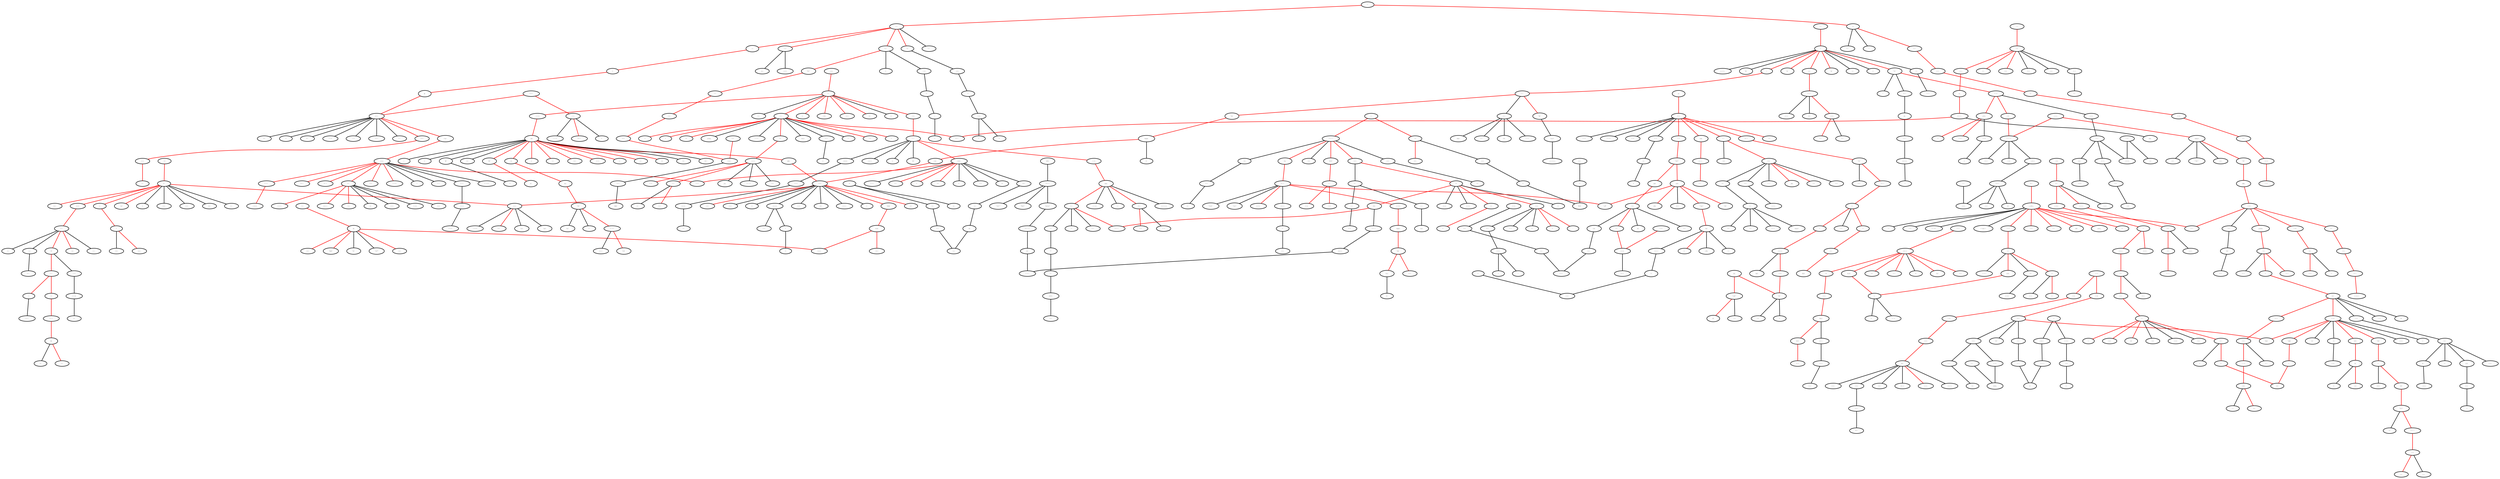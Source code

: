 strict graph "" {
	node [label="\N"];
	1000	 [fontsize=0,
		height=0,
		label=Incubus,
		level=1,
		pos="-11.090000000001282,-371.55000000000064",
		weight=1214650,
		width=0];
	831	 [fontsize=0,
		height=0,
		label=Fuel,
		level=1,
		pos="-29.059999999999718,-282.1400000000001",
		weight=373212,
		width=0];
	1000 -- 831	 [color=red];
	1274	 [fontsize=0,
		height=0,
		label=Lit,
		level=2,
		pos="-42.11000000000013,-194.85999999999967",
		weight=192681,
		width=0];
	831 -- 1274	 [color=red];
	17	 [fontsize=0,
		height=0,
		label="3 Doors\nDown",
		level=1,
		pos="-19.6800000000012,-343.2099999999998",
		weight=949527,
		width=0];
	831 -- 17	 [color=red];
	548	 [fontsize=0,
		height=0,
		label=Daughtry,
		level=1,
		pos="-222.97000000000315,-360.9700000000033",
		weight=206038,
		width=0];
	831 -- 548	 [color=red];
	2282	 [fontsize=0,
		height=0,
		label="The Verve\nPipe",
		level=7,
		pos="-11.909999999999286,-319.1199999999991",
		weight=171136,
		width=0];
	831 -- 2282	 [color=red];
	895	 [fontsize=0,
		height=0,
		label="Goo Goo\nDolls",
		level=7,
		pos="-35.399999999999295,-248.66999999999916",
		weight=854056,
		width=0];
	831 -- 895	 [color=red];
	507	 [fontsize=0,
		height=0,
		label=Creed,
		level=1,
		pos="-10.121916384765086,-276.4611881584881",
		weight=566764,
		width=0];
	831 -- 507;
	1934	 [fontsize=0,
		height=0,
		label=Staind,
		level=1,
		pos="-167.96265681342493,-206.48521504292398",
		weight=597418,
		width=0];
	831 -- 1934;
	375	 [fontsize=0,
		height=0,
		label=Bush,
		level=4,
		pos="-7.870907643926557,-248.75404449590508",
		weight=546559,
		width=0];
	831 -- 375;
	1363	 [fontsize=0,
		height=0,
		label="Matchbox Twenty",
		level=6,
		pos="-11.02826944596336,-290.2490448374364",
		weight=570024,
		width=0];
	831 -- 1363;
	77	 [fontsize=0,
		height=0,
		label="Alien Ant\nFarm",
		level=1,
		pos="-68.09013125995261,-350.92261039691016",
		weight=481750,
		width=0];
	831 -- 77;
	2050	 [fontsize=0,
		height=0,
		label="The Ataris",
		level=4,
		pos="29.97999999999888,-145.82000000000153",
		weight=402386,
		width=0];
	1274 -- 2050	 [color=red];
	1983	 [fontsize=0,
		height=0,
		label="Sunrise Avenue",
		level=8,
		pos="-193.48999999999978,-448.44000000000096",
		weight=181985,
		width=0];
	548 -- 1983	 [color=red];
	668	 [fontsize=0,
		height=0,
		label="Duncan Sheik",
		level=8,
		pos="184.61000000000172,-344.9900000000023",
		weight=101168,
		width=0];
	2282 -- 668	 [color=red];
	869	 [fontsize=0,
		height=0,
		label="Gin Blossoms",
		level=2,
		pos="-13.373433301393106,-321.11152558192197",
		weight=214073,
		width=0];
	2282 -- 869;
	1278	 [fontsize=0,
		height=0,
		label=Live,
		level=7,
		pos="34.919865644536685,-255.39118137846071",
		weight=509553,
		width=0];
	2282 -- 1278;
	1248	 [fontsize=0,
		height=0,
		label="Lenny Kravitz",
		level=8,
		pos="8.825423074693163,-270.6871542479199",
		weight=800370,
		width=0];
	507 -- 1248;
	1074	 [fontsize=0,
		height=0,
		label="Jimmy Eat\nWorld",
		level=3,
		pos="12.1199999999983,-171.9799999999999",
		weight=936209,
		width=0];
	2050 -- 1074	 [color=red];
	1545	 [fontsize=0,
		height=0,
		label="No Use for\na Name",
		level=4,
		pos="119.7800000000002,-79.65999999999991",
		weight=207931,
		width=0];
	2050 -- 1545	 [color=red];
	1978	 [fontsize=0,
		height=0,
		label=Sugarcult,
		level=1,
		pos="18.554111916758643,-129.68466621175253",
		weight=411221,
		width=0];
	2050 -- 1978;
	1567	 [fontsize=0,
		height=0,
		label=OneRepublic,
		level=6,
		pos="6.190000000000396,-445.1500000000008",
		weight=293660,
		width=0];
	1983 -- 1567	 [color=red];
	964	 [fontsize=0,
		height=0,
		label=Hoobastank,
		level=1,
		pos="-216.2921625024868,-480.7457432201418",
		weight=713239,
		width=0];
	1983 -- 964;
	1857	 [fontsize=0,
		height=0,
		label="Simple Plan",
		level=1,
		pos="-271.74740138951444,-437.03045281604545",
		weight=581407,
		width=0];
	1983 -- 1857;
	1121	 [fontsize=0,
		height=0,
		label="Josh Kelley",
		level=5,
		pos="190.48000000000025,-321.09000000000174",
		weight=144777,
		width=0];
	668 -- 1121	 [color=red];
	2331	 [fontsize=0,
		height=0,
		label="Toad the\nWet Sprocket",
		level=1,
		pos="-13.029999999999404,-396.2700000000011",
		weight=155873,
		width=0];
	668 -- 2331	 [color=red];
	1835	 [fontsize=0,
		height=0,
		label="Shawn Colvin",
		level=1,
		pos="191.64554304996318,-351.9345023384949",
		weight=171442,
		width=0];
	668 -- 1835;
	19	 [fontsize=0,
		height=0,
		label="4 Non\nBlondes",
		level=1,
		pos="-14.830627627868353,-323.1132535880187",
		weight=176534,
		width=0];
	869 -- 19;
	840	 [fontsize=0,
		height=0,
		label="Further Seems\nForever",
		level=8,
		pos="0.9720918360134192,-188.3086269635957",
		weight=138114,
		width=0];
	1074 -- 840;
	1383	 [fontsize=0,
		height=0,
		label="Me First and the\nGimme Gimmes",
		level=6,
		pos="246.6099999999998,-43.11000000000112",
		weight=228395,
		width=0];
	1545 -- 1383	 [color=red];
	1650	 [fontsize=0,
		height=0,
		label="Plain White\nT's",
		level=4,
		pos="7.035027427525733,-113.57095054086301",
		weight=579664,
		width=0];
	1978 -- 1650;
	1292	 [fontsize=0,
		height=0,
		label=Lostprophets,
		level=2,
		pos="7.006600951196333,-113.59915661076457",
		weight=636420,
		width=0];
	1978 -- 1292;
	2042	 [fontsize=0,
		height=0,
		label="The All-American\nRejects",
		level=1,
		pos="6.993068241088167,-113.62284247419558",
		weight=756405,
		width=0];
	1978 -- 2042;
	2478	 [fontsize=0,
		height=0,
		label=Yellowcard,
		level=1,
		pos="6.99722520968669,-113.6141956863438",
		weight=638817,
		width=0];
	1978 -- 2478;
	1349	 [fontsize=0,
		height=0,
		label="Maroon 5",
		level=8,
		pos="27.040000000000305,-494.0000000000007",
		weight=1083002,
		width=0];
	1567 -- 1349	 [color=red];
	1257	 [fontsize=0,
		height=0,
		label=Lifehouse,
		level=1,
		pos="16.949833327308284,-428.56308040299746",
		weight=626378,
		width=0];
	1567 -- 1257;
	2362	 [fontsize=0,
		height=0,
		label="Tristan Prettyman",
		level=5,
		pos="120.65000000000009,-297.33999999999986",
		weight=153970,
		width=0];
	1121 -- 2362	 [color=red];
	1716	 [fontsize=0,
		height=0,
		label="R.E.M.",
		level=1,
		pos="170.62,-467.4600000000004",
		weight=1314084,
		width=0];
	2331 -- 1716	 [color=red];
	499	 [fontsize=0,
		height=0,
		label="Counting Crows",
		level=6,
		pos="28.190000000000964,-420.4699999999989",
		weight=898958,
		width=0];
	2331 -- 499	 [color=red];
	1910	 [fontsize=0,
		height=0,
		label="Soul Coughing",
		level=8,
		pos="-91.35739184843294,-385.35128554249104",
		weight=159918,
		width=0];
	2331 -- 1910;
	248	 [fontsize=0,
		height=0,
		label="Beth Orton",
		level=1,
		pos="198.7250765655309,-358.86021459428855",
		weight=312380,
		width=0];
	1835 -- 248;
	1080	 [fontsize=0,
		height=0,
		label="Joan Osborne",
		level=2,
		pos="-16.283355358997824,-325.1172413528136",
		weight=205205,
		width=0];
	19 -- 1080;
	1006	 [fontsize=0,
		height=0,
		label=Interpol,
		level=5,
		pos="-141.45000000000118,540.3800000000027",
		weight=1087041,
		width=0];
	1127	 [fontsize=0,
		height=0,
		label="Joy Division",
		level=6,
		pos="-102.73000000000059,506.68000000000075",
		weight=764356,
		width=0];
	1006 -- 1127	 [color=red];
	1905	 [fontsize=0,
		height=0,
		label="Sonic Youth",
		level=6,
		pos="-169.54999999999984,475.7600000000035",
		weight=746676,
		width=0];
	1127 -- 1905	 [color=red];
	2105	 [fontsize=0,
		height=0,
		label="The Cure",
		level=6,
		pos="-307.6300000000002,518.1200000000026",
		weight=1344110,
		width=0];
	1127 -- 2105	 [color=red];
	2247	 [fontsize=0,
		height=0,
		label="The Smiths",
		level=6,
		pos="-171.47000000000025,566.4800000000018",
		weight=847939,
		width=0];
	1127 -- 2247	 [color=red];
	1456	 [fontsize=0,
		height=0,
		label=Morrissey,
		level=8,
		pos="53.86096450830769,484.38954484341895",
		weight=581637,
		width=0];
	1127 -- 1456;
	1515	 [fontsize=0,
		height=0,
		label="New Order",
		level=8,
		pos="-69.84854384885125,578.6050198509711",
		weight=741154,
		width=0];
	1127 -- 1515;
	380	 [fontsize=0,
		height=0,
		label=Buzzcocks,
		level=7,
		pos="-99.85368984170964,487.11915250245534",
		weight=307283,
		width=0];
	1127 -- 380;
	2481	 [fontsize=0,
		height=0,
		label="Yo La\nTengo",
		level=6,
		pos="-122.19999999999902,449.2400000000007",
		weight=501036,
		width=0];
	1905 -- 2481	 [color=red];
	1692	 [fontsize=0,
		height=0,
		label=Ramones,
		level=6,
		pos="-96.88450190151616,467.53535656887334",
		weight=757401,
		width=0];
	380 -- 1692;
	2230	 [fontsize=0,
		height=0,
		label="The Raveonettes",
		level=7,
		pos="-10.250000000000227,389.6700000000018",
		weight=225545,
		width=0];
	2481 -- 2230	 [color=red];
	1662	 [fontsize=0,
		height=0,
		label="Primal Scream",
		level=7,
		pos="-54.42000000000053,344.13000000000216",
		weight=428628,
		width=0];
	2230 -- 1662	 [color=red];
	2107	 [fontsize=0,
		height=0,
		label="The Dandy\nWarhols",
		level=4,
		pos="9.28161953541587,392.73850994338585",
		weight=594006,
		width=0];
	2230 -- 2107;
	1009	 [fontsize=0,
		height=0,
		label="Iron &\nWine",
		level=4,
		pos="-782.7400000000015,122.71000000000095",
		weight=814278,
		width=0];
	797	 [fontsize=0,
		height=0,
		label="Fleet Foxes",
		level=5,
		pos="-911.5200000000034,150.4500000000013",
		weight=368486,
		width=0];
	1009 -- 797	 [color=red];
	148	 [fontsize=0,
		height=0,
		label="Arcade Fire",
		level=5,
		pos="-708.4300000000001,147.05000000000223",
		weight=483352,
		width=0];
	797 -- 148	 [color=red];
	1537	 [fontsize=0,
		height=0,
		label="Noah and\nthe Whale",
		level=6,
		pos="-885.4800000000018,180.09000000000094",
		weight=108674,
		width=0];
	797 -- 1537	 [color=red];
	320	 [fontsize=0,
		height=0,
		label="Bon Iver",
		level=4,
		pos="-731.1400000000012,228.82000000000141",
		weight=202669,
		width=0];
	797 -- 320	 [color=red];
	1976	 [fontsize=0,
		height=0,
		label="Sufjan Stevens",
		level=5,
		pos="-816.0800000000022,69.02000000000064",
		weight=772295,
		width=0];
	797 -- 1976	 [color=red];
	2242	 [fontsize=0,
		height=0,
		label="The Shins",
		level=5,
		pos="-847.7500000000014,100.08000000000035",
		weight=1074793,
		width=0];
	797 -- 2242	 [color=red];
	1117	 [fontsize=0,
		height=0,
		label="José González",
		level=4,
		pos="-1069.281924016456,139.10231797430373",
		weight=545027,
		width=0];
	797 -- 1117;
	2112	 [fontsize=0,
		height=0,
		label="The Decemberists",
		level=3,
		pos="-981.8643836723782,292.11602359946295",
		weight=715277,
		width=0];
	797 -- 2112;
	114	 [fontsize=0,
		height=0,
		label="Andrew Bird",
		level=3,
		pos="-960.8652977925794,0.1747986443176046",
		weight=483747,
		width=0];
	797 -- 114;
	599	 [fontsize=0,
		height=0,
		label=DeVotchKa,
		level=5,
		pos="-908.9574848665209,170.0544237645389",
		weight=163024,
		width=0];
	797 -- 599;
	2213	 [fontsize=0,
		height=0,
		label="The Polyphonic\nSpree",
		level=5,
		pos="-648.6000000000029,93.21000000000043",
		weight=223443,
		width=0];
	148 -- 2213	 [color=red];
	1488	 [fontsize=0,
		height=0,
		label="Mystery Jets",
		level=3,
		pos="-885.5300000000025,206.7300000000006",
		weight=224026,
		width=0];
	1537 -- 1488	 [color=red];
	1523	 [fontsize=0,
		height=0,
		label="Nick Drake",
		level=4,
		pos="-732.850000000001,260.3100000000019",
		weight=657487,
		width=0];
	320 -- 1523	 [color=red];
	531	 [fontsize=0,
		height=0,
		label="Damien Rice",
		level=4,
		pos="-663.8567638139037,187.25842198005319",
		weight=765745,
		width=0];
	320 -- 531;
	1619	 [fontsize=0,
		height=0,
		label="Pedro the\nLion",
		level=8,
		pos="-847.8100000000015,36.85000000000167",
		weight=240022,
		width=0];
	1976 -- 1619	 [color=red];
	388	 [fontsize=0,
		height=0,
		label=Calexico,
		level=7,
		pos="-906.4780800429719,189.70623518011382",
		weight=330058,
		width=0];
	599 -- 388;
	2048	 [fontsize=0,
		height=0,
		label="The Apples\nin Stereo",
		level=5,
		pos="-570.0300000000028,69.95000000000148",
		weight=225617,
		width=0];
	2213 -- 2048	 [color=red];
	2186	 [fontsize=0,
		height=0,
		label="The Magic\nNumbers",
		level=6,
		pos="-643.4000000000019,18.82999999999967",
		weight=311402,
		width=0];
	2213 -- 2186	 [color=red];
	293	 [fontsize=0,
		height=0,
		label="Bloc Party",
		level=5,
		pos="-929.9800000000018,237.6599999999995",
		weight=1280409,
		width=0];
	1488 -- 293	 [color=red];
	1855	 [fontsize=0,
		height=0,
		label="Simon &\nGarfunkel",
		level=7,
		pos="-760.6900000000013,301.17000000000064",
		weight=945402,
		width=0];
	1523 -- 1855	 [color=red];
	312	 [fontsize=0,
		height=0,
		label="Bob Dylan",
		level=7,
		pos="-784.6700000000037,330.27000000000146",
		weight=1228317,
		width=0];
	1523 -- 312	 [color=red];
	1054	 [fontsize=0,
		height=0,
		label="Jeff Buckley",
		level=7,
		pos="-583.019982086063,310.9909657429573",
		weight=761225,
		width=0];
	1523 -- 1054;
	2340	 [fontsize=0,
		height=0,
		label="Tom Waits",
		level=7,
		pos="-770.0504581827051,246.90382340887425",
		weight=622809,
		width=0];
	1523 -- 2340;
	1099	 [fontsize=0,
		height=0,
		label="John Martyn",
		level=8,
		pos="-667.364321526623,215.97012455967467",
		weight=104145,
		width=0];
	1523 -- 1099;
	420	 [fontsize=0,
		height=0,
		label="Cat Stevens",
		level=7,
		pos="-682.6058427266862,410.28706230162214",
		weight=546004,
		width=0];
	1523 -- 420;
	1402	 [fontsize=0,
		height=0,
		label=mewithoutYou,
		level=6,
		pos="-815.5400000000038,-12.449999999999108",
		weight=132963,
		width=0];
	1619 -- 1402	 [color=red];
	707	 [fontsize=0,
		height=0,
		label="Elliott Smith",
		level=5,
		pos="-926.5038523394123,44.703422385545366",
		weight=810691,
		width=0];
	1619 -- 707;
	2447	 [fontsize=0,
		height=0,
		label=Wilco,
		level=5,
		pos="-904.0386957311878,209.35663041285",
		weight=592002,
		width=0];
	388 -- 2447;
	1512	 [fontsize=0,
		height=0,
		label="Neutral Milk\nHotel",
		level=5,
		pos="-569.740000000001,116.42000000000057",
		weight=548340,
		width=0];
	2048 -- 1512	 [color=red];
	150	 [fontsize=0,
		height=0,
		label="Architecture in\nHelsinki",
		level=5,
		pos="-584.1600000000005,150.7000000000005",
		weight=512380,
		width=0];
	2048 -- 150	 [color=red];
	2134	 [fontsize=0,
		height=0,
		label="The Flaming\nLips",
		level=6,
		pos="-640.6800000000013,46.699999999999875",
		weight=830685,
		width=0];
	2048 -- 2134	 [color=red];
	234	 [fontsize=0,
		height=0,
		label="Belle and\nSebastian",
		level=5,
		pos="-440.1500000000029,36.900000000000716",
		weight=830911,
		width=0];
	2048 -- 234	 [color=red];
	1555	 [fontsize=0,
		height=0,
		label="of Montreal",
		level=5,
		pos="-567.3121217119657,-9.088040061692624",
		weight=555182,
		width=0];
	2048 -- 1555;
	2270	 [fontsize=0,
		height=0,
		label="The Thrills",
		level=3,
		pos="-616.2600000000008,-9.820000000000988",
		weight=278211,
		width=0];
	2186 -- 2270	 [color=red];
	1297	 [fontsize=0,
		height=0,
		label="Lou Reed",
		level=7,
		pos="-807.2590152624273,233.3064765789053",
		weight=592004,
		width=0];
	2340 -- 1297;
	1250	 [fontsize=0,
		height=0,
		label="Leonard Cohen",
		level=7,
		pos="-601.5600994883804,171.84232600797532",
		weight=536625,
		width=0];
	1099 -- 1250;
	2314	 [fontsize=0,
		height=0,
		label=Thrice,
		level=4,
		pos="-804.7200000000016,-54.16999999999945",
		weight=387528,
		width=0];
	1402 -- 2314	 [color=red];
	1011	 [fontsize=0,
		height=0,
		label="Iron Maiden",
		level=3,
		pos="2912.4900000000084,2498.360000000009",
		weight=836037,
		width=0];
	949	 [fontsize=0,
		height=0,
		label=Helloween,
		level=5,
		pos="2838.1900000000046,2429.0200000000095",
		weight=297463,
		width=0];
	1011 -- 949	 [color=red];
	1902	 [fontsize=0,
		height=0,
		label="Sonata Arctica",
		level=5,
		pos="2674.640000000007,2285.800000000003",
		weight=349647,
		width=0];
	949 -- 1902	 [color=red];
	362	 [fontsize=0,
		height=0,
		label="Bruce Dickinson",
		level=7,
		pos="2946.570000000002,2469.010000000003",
		weight=186862,
		width=0];
	949 -- 362	 [color=red];
	1129	 [fontsize=0,
		height=0,
		label="Judas Priest",
		level=3,
		pos="2732.117403549969,2546.3494457460674",
		weight=490388,
		width=0];
	949 -- 1129;
	1529	 [fontsize=0,
		height=0,
		label=Nightwish,
		level=3,
		pos="2454.8299999999977,2126.740000000003",
		weight=674973,
		width=0];
	1902 -- 1529	 [color=red];
	1801	 [fontsize=0,
		height=0,
		label=Saxon,
		level=3,
		pos="3039.930000000003,2446.5300000000066",
		weight=173883,
		width=0];
	362 -- 1801	 [color=red];
	2465	 [fontsize=0,
		height=0,
		label=Xandria,
		level=3,
		pos="2159.770000000004,1892.6700000000037",
		weight=146459,
		width=0];
	1529 -- 2465	 [color=red];
	141	 [fontsize=0,
		height=0,
		label=Apocalyptica,
		level=3,
		pos="2359.29403021776,2252.7974195932075",
		weight=528633,
		width=0];
	1529 -- 141;
	1580	 [fontsize=0,
		height=0,
		label="Ozzy Osbourne",
		level=3,
		pos="2663.5700000000065,2128.180000000002",
		weight=616696,
		width=0];
	1801 -- 1580	 [color=red];
	281	 [fontsize=0,
		height=0,
		label="Black Sabbath",
		level=3,
		pos="3205.020000000007,2630.590000000011",
		weight=875812,
		width=0];
	1801 -- 281	 [color=red];
	751	 [fontsize=0,
		height=0,
		label=Evanescence,
		level=3,
		pos="1984.3500000000045,1757.0600000000045",
		weight=1024587,
		width=0];
	2465 -- 751	 [color=red];
	1683	 [fontsize=0,
		height=0,
		label="Quiet Riot",
		level=3,
		pos="2196.6200000000076,1718.4200000000005",
		weight=134496,
		width=0];
	1580 -- 1683	 [color=red];
	1018	 [fontsize=0,
		height=0,
		label="Jack Johnson",
		level=7,
		pos="90.53999999999996,-255.89000000000027",
		weight=1099826,
		width=0];
	1018 -- 2362	 [color=red];
	549	 [fontsize=0,
		height=0,
		label="Dave Matthews &\nTim Reynolds",
		level=7,
		pos="-34.66000000000099,-224.23000000000025",
		weight=110409,
		width=0];
	1018 -- 549	 [color=red];
	1005	 [fontsize=0,
		height=0,
		label="Ingrid Michaelson",
		level=3,
		pos="114.7845025968677,-305.2974442474375",
		weight=254827,
		width=0];
	2362 -- 1005;
	1209	 [fontsize=0,
		height=0,
		label="KT Tunstall",
		level=3,
		pos="167.5739792250589,-233.68044602050225",
		weight=684225,
		width=0];
	2362 -- 1209;
	1045	 [fontsize=0,
		height=0,
		label="Jason Mraz",
		level=8,
		pos="41.56572317837299,-297.06468421275747",
		weight=643326,
		width=0];
	2362 -- 1045;
	1102	 [fontsize=0,
		height=0,
		label="John Mayer\nTrio",
		level=5,
		pos="107.64999999999952,-170.56000000000074",
		weight=101264,
		width=0];
	549 -- 1102	 [color=red];
	556	 [fontsize=0,
		height=0,
		label="David Gray",
		level=4,
		pos="-37.127457976399455,-224.3695073681971",
		weight=553719,
		width=0];
	549 -- 556;
	552	 [fontsize=0,
		height=0,
		label="Dave Matthews\nBand",
		level=7,
		pos="-38.75364503356286,-204.88724980029696",
		weight=629789,
		width=0];
	549 -- 552;
	1101	 [fontsize=0,
		height=0,
		label="John Mayer",
		level=5,
		pos="-35.60364516022855,-234.07045286299336",
		weight=788419,
		width=0];
	549 -- 1101;
	1713	 [fontsize=0,
		height=0,
		label="Regina Spektor",
		level=3,
		pos="108.94390076638729,-313.295735021464",
		weight=689251,
		width=0];
	1005 -- 1713;
	218	 [fontsize=0,
		height=0,
		label="B.B. King &\nEric Clapton",
		level=3,
		pos="127.2900000000011,-124.29000000000042",
		weight=158894,
		width=0];
	1102 -- 218	 [color=red];
	997	 [fontsize=0,
		height=0,
		label="Imogen Heap",
		level=3,
		pos="103.12976322525685,-321.30518056843295",
		weight=677093,
		width=0];
	1713 -- 997;
	1160	 [fontsize=0,
		height=0,
		label="Kate Nash",
		level=3,
		pos="103.12115194185662,-321.30309121949983",
		weight=512121,
		width=0];
	1713 -- 1160;
	1731	 [fontsize=0,
		height=0,
		label="Rilo Kiley",
		level=6,
		pos="103.13748770672237,-321.30599387910564",
		weight=558451,
		width=0];
	1713 -- 1731;
	1104	 [fontsize=0,
		height=0,
		label="Johnny Winter",
		level=3,
		pos="369.5400000000009,-50.06000000000029",
		weight=131056,
		width=0];
	218 -- 1104	 [color=red];
	739	 [fontsize=0,
		height=0,
		label="Eric Clapton",
		level=6,
		pos="414.1799999999994,-100.4700000000006",
		weight=989627,
		width=0];
	1104 -- 739	 [color=red];
	1089	 [fontsize=0,
		height=0,
		label="John Mayall &\nThe Bluesbreakers",
		level=3,
		pos="244.410000000001,-1.919999999998936",
		weight=118074,
		width=0];
	1104 -- 1089	 [color=red];
	1759	 [fontsize=0,
		height=0,
		label="Rory Gallagher",
		level=8,
		pos="314.16000000000076,-76.03999999999957",
		weight=121587,
		width=0];
	1104 -- 1759	 [color=red];
	2001	 [fontsize=0,
		height=0,
		label="Taj Mahal",
		level=7,
		pos="202.14000000000078,-101.57999999999913",
		weight=110103,
		width=0];
	1104 -- 2001	 [color=red];
	368	 [fontsize=0,
		height=0,
		label="Buddy Guy",
		level=3,
		pos="375.1759333139041,-41.93834780242031",
		weight=168170,
		width=0];
	1104 -- 368;
	1028	 [fontsize=0,
		height=0,
		label="James Blunt",
		level=5,
		pos="-121.81000000000176,112.08000000000027",
		weight=873851,
		width=0];
	1169	 [fontsize=0,
		height=0,
		label=Keane,
		level=5,
		pos="-94.34000000000037,141.48000000000033",
		weight=1088831,
		width=0];
	1028 -- 1169	 [color=red];
	2132	 [fontsize=0,
		height=0,
		label="The Feeling",
		level=3,
		pos="-12.560000000000628,0.8400000000007992",
		weight=291405,
		width=0];
	1169 -- 2132	 [color=red];
	2281	 [fontsize=0,
		height=0,
		label="The Verve",
		level=7,
		pos="11.210000000000036,265.37000000000165",
		weight=923596,
		width=0];
	1169 -- 2281	 [color=red];
	1474	 [fontsize=0,
		height=0,
		label=Muse,
		level=2,
		pos="-92.96999999999957,170.02999999999986",
		weight=1629255,
		width=0];
	1169 -- 1474	 [color=red];
	1737	 [fontsize=0,
		height=0,
		label="Robbie Williams",
		level=4,
		pos="-144.06000000000074,88.24000000000098",
		weight=862188,
		width=0];
	1169 -- 1737	 [color=red];
	1891	 [fontsize=0,
		height=0,
		label="Snow Patrol",
		level=3,
		pos="-63.740000000000464,87.76000000000096",
		weight=1324962,
		width=0];
	1169 -- 1891	 [color=red];
	2169	 [fontsize=0,
		height=0,
		label="The Killers",
		level=5,
		pos="-273.51999999999975,165.53000000000173",
		weight=1820368,
		width=0];
	1169 -- 2169	 [color=red];
	821	 [fontsize=0,
		height=0,
		label="Franz Ferdinand",
		level=5,
		pos="24.839999999999122,110.64000000000084",
		weight=1483084,
		width=0];
	1169 -- 821	 [color=red];
	174	 [fontsize=0,
		height=0,
		label=Athlete,
		level=3,
		pos="-144.9671694227493,202.23597382498855",
		weight=487805,
		width=0];
	1169 -- 174;
	2138	 [fontsize=0,
		height=0,
		label="The Fray",
		level=6,
		pos="-103.5498897675327,62.93334781384803",
		weight=763031,
		width=0];
	1169 -- 2138;
	1144	 [fontsize=0,
		height=0,
		label="Just Jack",
		level=6,
		pos="-211.66000000000173,15.580000000001434",
		weight=182697,
		width=0];
	2132 -- 1144	 [color=red];
	2196	 [fontsize=0,
		height=0,
		label="The Music",
		level=5,
		pos="25.00999999999931,313.93000000000166",
		weight=190820,
		width=0];
	2281 -- 2196	 [color=red];
	1153	 [fontsize=0,
		height=0,
		label=Kasabian,
		level=5,
		pos="-86.91999999999905,248.99000000000174",
		weight=813145,
		width=0];
	2281 -- 1153	 [color=red];
	1551	 [fontsize=0,
		height=0,
		label=Oasis,
		level=5,
		pos="-88.87999999999909,194.5000000000021",
		weight=1593442,
		width=0];
	2281 -- 1551	 [color=red];
	2281 -- 1662	 [color=red];
	2357	 [fontsize=0,
		height=0,
		label=Travis,
		level=6,
		pos="-47.400000000000546,290.81000000000125",
		weight=871865,
		width=0];
	2281 -- 2357	 [color=red];
	307	 [fontsize=0,
		height=0,
		label=Blur,
		level=6,
		pos="119.94999999999914,268.31000000000154",
		weight=1219073,
		width=0];
	2281 -- 307	 [color=red];
	484	 [fontsize=0,
		height=0,
		label=Coldplay,
		level=5,
		pos="-191.10000000000002,268.9000000000008",
		weight=2251030,
		width=0];
	2281 -- 484	 [color=red];
	280	 [fontsize=0,
		height=0,
		label="Black Rebel\nMotorcycle Club",
		level=5,
		pos="45.33089664958243,194.02462137593884",
		weight=475872,
		width=0];
	2281 -- 280;
	1949	 [fontsize=0,
		height=0,
		label=Stereophonics,
		level=5,
		pos="136.11699900439282,362.4052315215791",
		weight=766218,
		width=0];
	2281 -- 1949;
	1986	 [fontsize=0,
		height=0,
		label=Supergrass,
		level=5,
		pos="78.67981367204663,224.11199614327563",
		weight=485340,
		width=0];
	2281 -- 1986;
	1333	 [fontsize=0,
		height=0,
		label="Manic Street\nPreachers",
		level=5,
		pos="0.9760437929187447,186.95020160996535",
		weight=523277,
		width=0];
	2281 -- 1333;
	653	 [fontsize=0,
		height=0,
		label=Doves,
		level=5,
		pos="-5.192011813900081,342.7351901544834",
		weight=545680,
		width=0];
	2281 -- 653;
	2291	 [fontsize=0,
		height=0,
		label="The White\nStripes",
		level=6,
		pos="104.13000000000045,134.0100000000005",
		weight=1242635,
		width=0];
	821 -- 2291	 [color=red];
	1907	 [fontsize=0,
		height=0,
		label="Sophie Ellis-Bextor",
		level=5,
		pos="-163.8400000000006,-35.34999999999948",
		weight=310619,
		width=0];
	1144 -- 1907	 [color=red];
	1948	 [fontsize=0,
		height=0,
		label="Stereo MC's",
		level=6,
		pos="-170.200000000001,65.17999999999935",
		weight=181042,
		width=0];
	1144 -- 1948	 [color=red];
	534	 [fontsize=0,
		height=0,
		label="Daniel Bedingfield",
		level=6,
		pos="-212.27759280439608,15.562186349273219",
		weight=188172,
		width=0];
	1144 -- 534;
	213	 [fontsize=0,
		height=0,
		label="Basement Jaxx",
		level=5,
		pos="-228.91987185732773,51.15662832906462",
		weight=580544,
		width=0];
	1144 -- 213;
	1405	 [fontsize=0,
		height=0,
		label="M.I.A.",
		level=8,
		pos="-212.13439252623812,14.438989691625181",
		weight=563873,
		width=0];
	1144 -- 1405;
	2271	 [fontsize=0,
		height=0,
		label="The Ting\nTings",
		level=4,
		pos="-206.83700915230656,54.82714536216267",
		weight=553469,
		width=0];
	1144 -- 2271;
	2052	 [fontsize=0,
		height=0,
		label="The Automatic",
		level=3,
		pos="97.04999999999984,338.5200000000019",
		weight=247640,
		width=0];
	2196 -- 2052	 [color=red];
	1674	 [fontsize=0,
		height=0,
		label=Pulp,
		level=7,
		pos="146.45800229849374,183.08060097329007",
		weight=506107,
		width=0];
	1986 -- 1674;
	2068	 [fontsize=0,
		height=0,
		label="The Black\nKeys",
		level=7,
		pos="66.3499999999998,88.31000000000049",
		weight=312496,
		width=0];
	2291 -- 2068	 [color=red];
	1707	 [fontsize=0,
		height=0,
		label="Red Hot\nChili Peppers",
		level=6,
		pos="254.26999999999987,133.84000000000094",
		weight=1850896,
		width=0];
	2291 -- 1707	 [color=red];
	1646	 [fontsize=0,
		height=0,
		label=Pixies,
		level=5,
		pos="34.6899999999996,46.530000000000484",
		weight=962774,
		width=0];
	2291 -- 1646	 [color=red];
	1648	 [fontsize=0,
		height=0,
		label=Placebo,
		level=2,
		pos="57.83999999999992,156.51000000000158",
		weight=1310676,
		width=0];
	2291 -- 1648	 [color=red];
	1686	 [fontsize=0,
		height=0,
		label=Radiohead,
		level=1,
		pos="115.10000000000105,178.61000000000087",
		weight=2082607,
		width=0];
	2291 -- 1686	 [color=red];
	2170	 [fontsize=0,
		height=0,
		label="The Kills",
		level=6,
		pos="311.70000000000005,197.86000000000138",
		weight=330526,
		width=0];
	2291 -- 2170	 [color=red];
	2260	 [fontsize=0,
		height=0,
		label="The Strokes",
		level=3,
		pos="-23.270000000000323,195.9500000000003",
		weight=1231044,
		width=0];
	2291 -- 2260	 [color=red];
	227	 [fontsize=0,
		height=0,
		label=Beck,
		level=5,
		pos="105.77000000000078,196.86000000000152",
		weight=1362673,
		width=0];
	2291 -- 227	 [color=red];
	2435	 [fontsize=0,
		height=0,
		label=Weezer,
		level=7,
		pos="213.97000000000082,67.81000000000165",
		weight=1317716,
		width=0];
	2291 -- 2435	 [color=red];
	898	 [fontsize=0,
		height=0,
		label=Gorillaz,
		level=6,
		pos="212.06000000000017,111.30000000000001",
		weight=1361575,
		width=0];
	2291 -- 898	 [color=red];
	2153	 [fontsize=0,
		height=0,
		label="The Hives",
		level=5,
		pos="118.18968670623144,56.18504353419175",
		weight=696320,
		width=0];
	2291 -- 2153;
	2460	 [fontsize=0,
		height=0,
		label=Wolfmother,
		level=6,
		pos="63.057561046717865,201.59293717804417",
		weight=498765,
		width=0];
	2291 -- 2460;
	1066	 [fontsize=0,
		height=0,
		label=Jet,
		level=7,
		pos="158.42808671413377,191.50883840885055",
		weight=747836,
		width=0];
	2291 -- 1066;
	387	 [fontsize=0,
		height=0,
		label=Cake,
		level=6,
		pos="84.86281781980017,57.308146502074806",
		weight=742723,
		width=0];
	2291 -- 387;
	485	 [fontsize=0,
		height=0,
		label="Cold War\nKids",
		level=3,
		pos="126.57347340015747,101.45404568236475",
		weight=424655,
		width=0];
	2291 -- 485;
	2284	 [fontsize=0,
		height=0,
		label="The Vines",
		level=7,
		pos="-53.49623149674005,147.10830908420144",
		weight=480646,
		width=0];
	2291 -- 2284;
	921	 [fontsize=0,
		height=0,
		label="Gwen Stefani",
		level=5,
		pos="-203.00000000000125,-93.40000000000055",
		weight=827112,
		width=0];
	1907 -- 921	 [color=red];
	1322	 [fontsize=0,
		height=0,
		label=Madonna,
		level=3,
		pos="-212.95999999999935,-11.859999999999104",
		weight=1223315,
		width=0];
	1907 -- 1322	 [color=red];
	604	 [fontsize=0,
		height=0,
		label=Dido,
		level=3,
		pos="-237.20000000000016,38.78999999999991",
		weight=957515,
		width=0];
	1907 -- 604	 [color=red];
	889	 [fontsize=0,
		height=0,
		label=Goldfrapp,
		level=3,
		pos="-198.7100000000001,-60.08999999999946",
		weight=906439,
		width=0];
	1907 -- 889	 [color=red];
	1417	 [fontsize=0,
		height=0,
		label=Mika,
		level=4,
		pos="-85.00959267693088,-29.012372647330437",
		weight=692106,
		width=0];
	1907 -- 1417;
	1977	 [fontsize=0,
		height=0,
		label=Sugababes,
		level=4,
		pos="-123.94360402375219,-103.63379183443703",
		weight=580581,
		width=0];
	1907 -- 1977;
	1263	 [fontsize=0,
		height=0,
		label="Lily Allen",
		level=3,
		pos="-149.60248501049932,1.5402809249174254",
		weight=735619,
		width=0];
	1907 -- 1263;
	1212	 [fontsize=0,
		height=0,
		label="Kylie Minogue",
		level=2,
		pos="-164.15970894936822,-45.23042331709132",
		weight=780058,
		width=0];
	1907 -- 1212;
	1807	 [fontsize=0,
		height=0,
		label="Scissor Sisters",
		level=5,
		pos="-171.4163505203934,3.459774188827282",
		weight=603869,
		width=0];
	1907 -- 1807;
	1208	 [fontsize=0,
		height=0,
		label="Kruder &\nDorfmeister",
		level=7,
		pos="-372.7800000000001,61.3799999999995",
		weight=357924,
		width=0];
	1948 -- 1208	 [color=red];
	1755	 [fontsize=0,
		height=0,
		label="Ronan Keating",
		level=6,
		pos="-212.89623710897604,15.54157399544448",
		weight=209105,
		width=0];
	534 -- 1755;
	1146	 [fontsize=0,
		height=0,
		label="Kaiser Chiefs",
		level=5,
		pos="6.6400000000001,365.5200000000002",
		weight=1069671,
		width=0];
	2052 -- 1146	 [color=red];
	55	 [fontsize=0,
		height=0,
		label="Air Traffic",
		level=3,
		pos="-3.2300000000012687,421.68000000000154",
		weight=200502,
		width=0];
	2052 -- 55	 [color=red];
	2432	 [fontsize=0,
		height=0,
		label="We Are\nScientists",
		level=3,
		pos="101.91142732971502,337.6268208454076",
		weight=638660,
		width=0];
	2052 -- 2432;
	2140	 [fontsize=0,
		height=0,
		label="The Futureheads",
		level=5,
		pos="163.99399946054382,481.82420612444287",
		weight=491467,
		width=0];
	2052 -- 2140;
	1703	 [fontsize=0,
		height=0,
		label=Razorlight,
		level=3,
		pos="97.41355063586582,333.59059074336017",
		weight=775277,
		width=0];
	2052 -- 1703;
	1194	 [fontsize=0,
		height=0,
		label="Kings of\nLeon",
		level=3,
		pos="-37.599999999999454,44.00000000000068",
		weight=948535,
		width=0];
	2068 -- 1194	 [color=red];
	2201	 [fontsize=0,
		height=0,
		label="The Offspring",
		level=3,
		pos="319.3099999999997,86.74000000000177",
		weight=1081707,
		width=0];
	1707 -- 2201	 [color=red];
	254	 [fontsize=0,
		height=0,
		label="Be Your\nOwn Pet",
		level=7,
		pos="127.71000000000015,231.14000000000112",
		weight=177691,
		width=0];
	2170 -- 254	 [color=red];
	1927	 [fontsize=0,
		height=0,
		label=Spoon,
		level=4,
		pos="149.20386943958658,68.93897631648366",
		weight=650752,
		width=0];
	485 -- 1927;
	1047	 [fontsize=0,
		height=0,
		label="Jay-Z",
		level=7,
		pos="-281.13000000000216,-425.24000000000115",
		weight=638981,
		width=0];
	1305	 [fontsize=0,
		height=0,
		label=Ludacris,
		level=7,
		pos="-423.1400000000024,-378.2699999999993",
		weight=423907,
		width=0];
	1047 -- 1305	 [color=red];
	1457	 [fontsize=0,
		height=0,
		label="Mos Def",
		level=6,
		pos="-374.21000000000066,-477.4000000000009",
		weight=311431,
		width=0];
	1047 -- 1457	 [color=red];
	1151	 [fontsize=0,
		height=0,
		label="Kanye West",
		level=3,
		pos="-429.8400000000023,-312.6900000000008",
		weight=1023445,
		width=0];
	1305 -- 1151	 [color=red];
	1281	 [fontsize=0,
		height=0,
		label="LL Cool\nJ",
		level=7,
		pos="-247.41000000000145,-336.55000000000075",
		weight=229660,
		width=0];
	1305 -- 1281	 [color=red];
	2464	 [fontsize=0,
		height=0,
		label="Wyclef Jean",
		level=3,
		pos="-419.51000000000215,-401.50000000000034",
		weight=255232,
		width=0];
	1305 -- 2464	 [color=red];
	721	 [fontsize=0,
		height=0,
		label=Eminem,
		level=2,
		pos="-212.96999999999935,-395.9100000000001",
		weight=956558,
		width=0];
	1305 -- 721	 [color=red];
	1577	 [fontsize=0,
		height=0,
		label=OutKast,
		level=5,
		pos="-580.0072448738606,-398.52492637396347",
		weight=804335,
		width=0];
	1305 -- 1577;
	850	 [fontsize=0,
		height=0,
		label="Gang Starr",
		level=5,
		pos="-233.78999999999985,-501.07000000000016",
		weight=267576,
		width=0];
	1457 -- 850	 [color=red];
	2239	 [fontsize=0,
		height=0,
		label="The Roots",
		level=5,
		pos="-452.129301788312,-490.9270487544261",
		weight=486260,
		width=0];
	1457 -- 2239;
	1494	 [fontsize=0,
		height=0,
		label=Nas,
		level=2,
		pos="-400.6831190529134,-402.8777039618835",
		weight=479776,
		width=0];
	1457 -- 1494;
	2324	 [fontsize=0,
		height=0,
		label=Timbaland,
		level=3,
		pos="-431.8494694007582,-293.02119353706786",
		weight=572821,
		width=0];
	1151 -- 2324;
	882	 [fontsize=0,
		height=0,
		label="Gnarls Barkley",
		level=6,
		pos="-587.190451703466,-328.76575520605866",
		weight=658504,
		width=0];
	1151 -- 882;
	1259	 [fontsize=0,
		height=0,
		label="Lil' Kim",
		level=8,
		pos="-441.0500000000006,-288.7099999999978",
		weight=127069,
		width=0];
	1281 -- 1259	 [color=red];
	275	 [fontsize=0,
		height=0,
		label="Black Eyed\nPeas",
		level=7,
		pos="-621.7200000000004,-418.2000000000014",
		weight=957174,
		width=0];
	2464 -- 275	 [color=red];
	56	 [fontsize=0,
		height=0,
		label=Akon,
		level=2,
		pos="-403.9723966646277,-413.7263157795576",
		weight=589097,
		width=0];
	2464 -- 56;
	1236	 [fontsize=0,
		height=0,
		label="Lauryn Hill",
		level=2,
		pos="-415.2442120275466,-399.00314244331923",
		weight=406920,
		width=0];
	2464 -- 1236;
	1284	 [fontsize=0,
		height=0,
		label="Lloyd Banks",
		level=2,
		pos="-212.66215758054335,-395.9358378468821",
		weight=141309,
		width=0];
	721 -- 1284;
	1360	 [fontsize=0,
		height=0,
		label="Masta Ace",
		level=8,
		pos="-172.67000000000013,-470.8300000000004",
		weight=112153,
		width=0];
	850 -- 1360	 [color=red];
	1357	 [fontsize=0,
		height=0,
		label="Mary J.\nBlige",
		level=2,
		pos="-432.1300000000017,-263.90999999999985",
		weight=397642,
		width=0];
	1259 -- 1357	 [color=red];
	2578	 [fontsize=0,
		height=0,
		label="Sean Paul",
		level=7,
		pos="-580.280000000001,-456.59000000000026",
		weight=460250,
		width=0];
	275 -- 2578	 [color=red];
	1476	 [fontsize=0,
		height=0,
		label=Musiq,
		level=5,
		pos="-410.98179305848555,-396.4826056365629",
		weight=110855,
		width=0];
	1236 -- 1476;
	21	 [fontsize=0,
		height=0,
		label="50 Cent",
		level=2,
		pos="-212.35363554413664,-395.9603442589279",
		weight=685200,
		width=0];
	1284 -- 21;
	1709	 [fontsize=0,
		height=0,
		label=Redman,
		level=7,
		pos="-240.76999999999992,-549.1100000000024",
		weight=131327,
		width=0];
	1360 -- 1709	 [color=red];
	1340	 [fontsize=0,
		height=0,
		label="Mariah Carey",
		level=4,
		pos="-398.2900000000026,-218.56000000000085",
		weight=720333,
		width=0];
	1357 -- 1340	 [color=red];
	2564	 [fontsize=0,
		height=0,
		label=Gentleman,
		level=8,
		pos="-453.4500000000026,-502.1000000000016",
		weight=249007,
		width=0];
	2578 -- 2564	 [color=red];
	1083	 [fontsize=0,
		height=0,
		label=Joe,
		level=1,
		pos="-406.7257844877625,-393.9543789191017",
		weight=135278,
		width=0];
	1476 -- 1083;
	1890	 [fontsize=0,
		height=0,
		label="Snoop Dogg",
		level=2,
		pos="-212.04516451545095,-395.9842270416151",
		weight=617991,
		width=0];
	21 -- 1890;
	1398	 [fontsize=0,
		height=0,
		label="Method Man",
		level=7,
		pos="-35.44999999999948,-552.5800000000013",
		weight=193357,
		width=0];
	1709 -- 1398	 [color=red];
	1057	 [fontsize=0,
		height=0,
		label="Jennifer Hudson",
		level=3,
		pos="-236.41999999999945,-202.3300000000014",
		weight=115919,
		width=0];
	1125	 [fontsize=0,
		height=0,
		label="Joss Stone",
		level=3,
		pos="-242.08000000000118,-307.61000000000183",
		weight=487412,
		width=0];
	1057 -- 1125	 [color=red];
	1057 -- 1340	 [color=red];
	107	 [fontsize=0,
		height=0,
		label="Amy Winehouse",
		level=3,
		pos="-205.8799999999991,-312.6599999999993",
		weight=1006978,
		width=0];
	1125 -- 107	 [color=red];
	666	 [fontsize=0,
		height=0,
		label=Duffy,
		level=3,
		pos="-257.33802103285,-320.18349231955983",
		weight=515263,
		width=0];
	1125 -- 666;
	153	 [fontsize=0,
		height=0,
		label="Aretha Franklin",
		level=4,
		pos="-383.26805167147995,-236.31113169242292",
		weight=642451,
		width=0];
	1125 -- 153;
	1175	 [fontsize=0,
		height=0,
		label="Kelly Rowland",
		level=4,
		pos="-403.01000000000175,-192.8500000000007",
		weight=244804,
		width=0];
	1340 -- 1175	 [color=red];
	2221	 [fontsize=0,
		height=0,
		label="The Pussycat\nDolls",
		level=5,
		pos="-393.80000000000103,-168.81000000000046",
		weight=538598,
		width=0];
	1340 -- 2221	 [color=red];
	421	 [fontsize=0,
		height=0,
		label="Céline Dion",
		level=5,
		pos="-475.29669321639494,-200.54978514679368",
		weight=486842,
		width=0];
	1340 -- 421;
	782	 [fontsize=0,
		height=0,
		label=Fergie,
		level=7,
		pos="-359.34950568832784,-287.3933969955352",
		weight=624584,
		width=0];
	1340 -- 782;
	76	 [fontsize=0,
		height=0,
		label="Alicia Keys",
		level=2,
		pos="-342.6468089817631,-162.36183337073908",
		weight=747095,
		width=0];
	1340 -- 76;
	594	 [fontsize=0,
		height=0,
		label="Destiny's Child",
		level=2,
		pos="-411.92949873333794,-204.24692942614342",
		weight=571296,
		width=0];
	1340 -- 594;
	1249	 [fontsize=0,
		height=0,
		label="Leona Lewis",
		level=3,
		pos="-546.8705273047541,-272.7948731221104",
		weight=481890,
		width=0];
	1340 -- 1249;
	1058	 [fontsize=0,
		height=0,
		label="Jennifer Lopez",
		level=5,
		pos="-403.2780974110281,-297.48729263949565",
		weight=570845,
		width=0];
	1340 -- 1058;
	253	 [fontsize=0,
		height=0,
		label=Beyoncé,
		level=3,
		pos="-257.84980474338204,-291.320883124191",
		weight=806626,
		width=0];
	1340 -- 253;
	1157	 [fontsize=0,
		height=0,
		label="Kat DeLuna",
		level=5,
		pos="-600.4800000000039,-185.89000000000004",
		weight=121602,
		width=0];
	1175 -- 1157	 [color=red];
	164	 [fontsize=0,
		height=0,
		label="Ashlee Simpson",
		level=4,
		pos="-341.300000000001,-101.19999999999862",
		weight=469115,
		width=0];
	2221 -- 164	 [color=red];
	1730	 [fontsize=0,
		height=0,
		label=Rihanna,
		level=7,
		pos="-595.2900000000028,-212.3900000000001",
		weight=990964,
		width=0];
	1157 -- 1730	 [color=red];
	358	 [fontsize=0,
		height=0,
		label="Britney Spears",
		level=5,
		pos="-415.4499999999987,-27.14000000000044",
		weight=1022718,
		width=0];
	164 -- 358	 [color=red];
	164 -- 921	 [color=red];
	1173	 [fontsize=0,
		height=0,
		label="Kelly Clarkson",
		level=5,
		pos="-399.3700000000001,-75.95000000000022",
		weight=841862,
		width=0];
	164 -- 1173	 [color=red];
	1508	 [fontsize=0,
		height=0,
		label="Nelly Furtado",
		level=3,
		pos="-382.0900000000008,-52.440000000000055",
		weight=1092709,
		width=0];
	164 -- 1508	 [color=red];
	1538	 [fontsize=0,
		height=0,
		label="No Doubt",
		level=2,
		pos="-203.7699999999993,-159.73000000000087",
		weight=910959,
		width=0];
	164 -- 1538	 [color=red];
	191	 [fontsize=0,
		height=0,
		label="Avril Lavigne",
		level=4,
		pos="-334.630000000002,-144.5000000000013",
		weight=1025037,
		width=0];
	164 -- 191	 [color=red];
	456	 [fontsize=0,
		height=0,
		label="Christina Aguilera",
		level=5,
		pos="-487.13000000000056,-123.62000000000165",
		weight=947487,
		width=0];
	164 -- 456	 [color=red];
	1642	 [fontsize=0,
		height=0,
		label=Pink,
		level=3,
		pos="-278.40991928215783,43.92901951034057",
		weight=748518,
		width=0];
	164 -- 1642;
	1164	 [fontsize=0,
		height=0,
		label="Katy Perry",
		level=5,
		pos="-363.97576680114275,55.33563222701066",
		weight=573653,
		width=0];
	164 -- 1164;
	2280	 [fontsize=0,
		height=0,
		label="The Veronicas",
		level=4,
		pos="-308.8690551269103,-78.57626303118482",
		weight=247943,
		width=0];
	164 -- 2280;
	1498	 [fontsize=0,
		height=0,
		label="Natasha Bedingfield",
		level=4,
		pos="-292.7719893618949,-163.64542275211477",
		weight=634312,
		width=0];
	164 -- 1498;
	1143	 [fontsize=0,
		height=0,
		label="Justin Timberlake",
		level=1,
		pos="-415.7799999999998,9.509999999999877",
		weight=972050,
		width=0];
	358 -- 1143	 [color=red];
	2101	 [fontsize=0,
		height=0,
		label="The Cranberries",
		level=1,
		pos="-228.63999999999942,-261.7900000000011",
		weight=1000991,
		width=0];
	1538 -- 2101	 [color=red];
	58	 [fontsize=0,
		height=0,
		label="Alanis Morissette",
		level=2,
		pos="-147.13000000000102,-163.18999999999858",
		weight=881375,
		width=0];
	1538 -- 58	 [color=red];
	851	 [fontsize=0,
		height=0,
		label=Garbage,
		level=3,
		pos="-184.2500000000001,-210.84999999999923",
		weight=824282,
		width=0];
	1538 -- 851	 [color=red];
	1973	 [fontsize=0,
		height=0,
		label=Sublime,
		level=2,
		pos="-185.61059713740428,-82.75835114890452",
		weight=664300,
		width=0];
	1538 -- 1973;
	1839	 [fontsize=0,
		height=0,
		label="Sheryl Crow",
		level=1,
		pos="-274.4680693608459,-195.1726526635847",
		weight=605660,
		width=0];
	1538 -- 1839;
	2085	 [fontsize=0,
		height=0,
		label="The Cardigans",
		level=3,
		pos="-221.62085101570614,-124.4461966646079",
		weight=804033,
		width=0];
	1538 -- 2085;
	792	 [fontsize=0,
		height=0,
		label="Fiona Apple",
		level=3,
		pos="-172.03078143026414,-136.14564789149108",
		weight=652836,
		width=0];
	1538 -- 792;
	586	 [fontsize=0,
		height=0,
		label="Delta Goodrem",
		level=5,
		pos="-276.4800315572047,-55.76583311479351",
		weight=210939,
		width=0];
	2280 -- 586;
	1071	 [fontsize=0,
		height=0,
		label="Jimi Hendrix",
		level=6,
		pos="489.8400000000008,-232.3100000000008",
		weight=1088057,
		width=0];
	2166	 [fontsize=0,
		height=0,
		label="The Jimi\nHendrix Experience",
		level=1,
		pos="388.6700000000001,-186.7400000000012",
		weight=495688,
		width=0];
	1071 -- 2166	 [color=red];
	2166 -- 739	 [color=red];
	1241	 [fontsize=0,
		height=0,
		label="Led Zeppelin",
		level=3,
		pos="293.3099999999997,-274.17000000000064",
		weight=1267330,
		width=0];
	2166 -- 1241	 [color=red];
	1946	 [fontsize=0,
		height=0,
		label=Steppenwolf,
		level=6,
		pos="505.03999999999996,-209.0599999999991",
		weight=394102,
		width=0];
	2166 -- 1946	 [color=red];
	2120	 [fontsize=0,
		height=0,
		label="The Doors",
		level=7,
		pos="492.31000000000154,-257.1000000000009",
		weight=1209838,
		width=0];
	2166 -- 2120	 [color=red];
	2237	 [fontsize=0,
		height=0,
		label="The Rolling\nStones",
		level=3,
		pos="305.35999999999956,-209.7300000000008",
		weight=1461018,
		width=0];
	2166 -- 2237	 [color=red];
	2279	 [fontsize=0,
		height=0,
		label="The Velvet\nUnderground",
		level=1,
		pos="257.8099999999994,-296.10000000000105",
		weight=848202,
		width=0];
	2166 -- 2279	 [color=red];
	2292	 [fontsize=0,
		height=0,
		label="The Who",
		level=8,
		pos="387.1999999999989,-162.36000000000035",
		weight=1115061,
		width=0];
	2166 -- 2292	 [color=red];
	506	 [fontsize=0,
		height=0,
		label=Cream,
		level=7,
		pos="394.4233132806289,-265.615205391031",
		weight=651068,
		width=0];
	2166 -- 506;
	1040	 [fontsize=0,
		height=0,
		label="Janis Joplin",
		level=7,
		pos="356.50245773085317,-163.74328536163813",
		weight=541450,
		width=0];
	2166 -- 1040;
	1055	 [fontsize=0,
		height=0,
		label="Jefferson Airplane",
		level=1,
		pos="523.7694802482138,-104.48597278313719",
		weight=542912,
		width=0];
	2166 -- 1055;
	508	 [fontsize=0,
		height=0,
		label="Creedence Clearwater\nRevival",
		level=7,
		pos="428.21222779250706,-255.229494525716",
		weight=809196,
		width=0];
	2166 -- 508;
	807	 [fontsize=0,
		height=0,
		label=Foghat,
		level=6,
		pos="500.3800000000001,-288.1500000000008",
		weight=139956,
		width=0];
	1946 -- 807	 [color=red];
	2119	 [fontsize=0,
		height=0,
		label="The Doobie\nBrothers",
		level=5,
		pos="398.26000000000204,-312.6100000000007",
		weight=265177,
		width=0];
	807 -- 2119	 [color=red];
	2493	 [fontsize=0,
		height=0,
		label="ZZ Top",
		level=3,
		pos="699.5500000000011,-267.53000000000077",
		weight=523070,
		width=0];
	807 -- 2493	 [color=red];
	1312	 [fontsize=0,
		height=0,
		label="Lynyrd Skynyrd",
		level=6,
		pos="507.035870508543,-327.12818681736155",
		weight=710355,
		width=0];
	807 -- 1312;
	1088	 [fontsize=0,
		height=0,
		label="Joe Walsh",
		level=6,
		pos="470.06708584684793,-262.7585271136314",
		weight=142417,
		width=0];
	807 -- 1088;
	455	 [fontsize=0,
		height=0,
		label="Chris Rea",
		level=8,
		pos="441.1600000000012,-1.8499999999991132",
		weight=230694,
		width=0];
	1089 -- 455	 [color=red];
	2302	 [fontsize=0,
		height=0,
		label="Thin Lizzy",
		level=7,
		pos="399.1800000000003,-124.18999999999954",
		weight=356257,
		width=0];
	1759 -- 2302	 [color=red];
	1774	 [fontsize=0,
		height=0,
		label="Ry Cooder",
		level=7,
		pos="225.00000000000227,-146.80999999999938",
		weight=143658,
		width=0];
	2001 -- 1774	 [color=red];
	1096	 [fontsize=0,
		height=0,
		label="John Lee\nHooker",
		level=3,
		pos="380.78581509400715,-33.776576459055434",
		weight=276549,
		width=0];
	368 -- 1096;
	1972	 [fontsize=0,
		height=0,
		label=Styx,
		level=5,
		pos="592.5499999999993,-379.8300000000006",
		weight=338729,
		width=0];
	2119 -- 1972	 [color=red];
	30	 [fontsize=0,
		height=0,
		label="AC/DC",
		level=3,
		pos="595.0300000000022,-313.66000000000145",
		weight=1092654,
		width=0];
	2493 -- 30	 [color=red];
	1458	 [fontsize=0,
		height=0,
		label=Motörhead,
		level=3,
		pos="852.42779619609,-226.95939503831784",
		weight=536711,
		width=0];
	2493 -- 1458;
	798	 [fontsize=0,
		height=0,
		label="Fleetwood Mac",
		level=5,
		pos="439.58492235758786,-237.45630844048992",
		weight=675635,
		width=0];
	1088 -- 798;
	546	 [fontsize=0,
		height=0,
		label="Dashboard Confessional",
		level=5,
		pos="-10.123104055336398,-204.71709332474336",
		weight=670986,
		width=0];
	840 -- 546;
	204	 [fontsize=0,
		height=0,
		label="Bad Religion",
		level=3,
		pos="220.6300000000008,23.660000000000537",
		weight=499017,
		width=0];
	1383 -- 204	 [color=red];
	1539	 [fontsize=0,
		height=0,
		label=NOFX,
		level=3,
		pos="282.04954256477936,-60.64962606770325",
		weight=484532,
		width=0];
	1383 -- 1539;
	204 -- 2201	 [color=red];
	1961	 [fontsize=0,
		height=0,
		label=Sting,
		level=5,
		pos="437.7500000000025,30.83000000000021",
		weight=760579,
		width=0];
	455 -- 1961	 [color=red];
	616	 [fontsize=0,
		height=0,
		label="Dire Straits",
		level=8,
		pos="448.7300000000014,-26.380000000000223",
		weight=848984,
		width=0];
	455 -- 616	 [color=red];
	1751	 [fontsize=0,
		height=0,
		label="Rod Stewart",
		level=6,
		pos="518.6423091263259,13.989520562033476",
		weight=492284,
		width=0];
	455 -- 1751;
	1858	 [fontsize=0,
		height=0,
		label="Simply Red",
		level=5,
		pos="453.8300000000013,62.29000000000076",
		weight=330517,
		width=0];
	1961 -- 1858	 [color=red];
	575	 [fontsize=0,
		height=0,
		label="Deep Purple",
		level=3,
		pos="306.4700000000016,-183.99000000000007",
		weight=848986,
		width=0];
	2302 -- 575	 [color=red];
	1196	 [fontsize=0,
		height=0,
		label=KISS,
		level=3,
		pos="404.12074978194414,-124.04774573279218",
		weight=581809,
		width=0];
	2302 -- 1196;
	2402	 [fontsize=0,
		height=0,
		label="Van Morrison",
		level=7,
		pos="105.94000000000096,-202.3800000000008",
		weight=650090,
		width=0];
	1774 -- 2402	 [color=red];
	1700	 [fontsize=0,
		height=0,
		label="Ray Charles",
		level=4,
		pos="386.377592340355,-25.606253063800636",
		weight=603951,
		width=0];
	1096 -- 1700;
	132	 [fontsize=0,
		height=0,
		label="Annie Lennox",
		level=3,
		pos="642.7500000000034,9.5100000000009",
		weight=363635,
		width=0];
	1858 -- 132	 [color=red];
	1916	 [fontsize=0,
		height=0,
		label="Spandau Ballet",
		level=2,
		pos="695.700000000001,147.06000000000176",
		weight=200569,
		width=0];
	1858 -- 1916	 [color=red];
	212	 [fontsize=0,
		height=0,
		label="Barry White",
		level=4,
		pos="447.32874477689074,69.7370570872805",
		weight=332930,
		width=0];
	1858 -- 212;
	749	 [fontsize=0,
		height=0,
		label=Eurythmics,
		level=2,
		pos="414.5843921856076,57.45451377062949",
		weight=537321,
		width=0];
	1858 -- 749;
	1638	 [fontsize=0,
		height=0,
		label="Phil Collins",
		level=7,
		pos="463.9191671050994,100.52360258883544",
		weight=657205,
		width=0];
	1858 -- 1638;
	363	 [fontsize=0,
		height=0,
		label="Bruce Springsteen",
		level=7,
		pos="290.58000000000015,-239.36000000000104",
		weight=834099,
		width=0];
	2402 -- 363	 [color=red];
	1158	 [fontsize=0,
		height=0,
		label="Kate Bush",
		level=3,
		pos="560.5100000000025,-49.789999999999225",
		weight=491069,
		width=0];
	132 -- 1158	 [color=red];
	788	 [fontsize=0,
		height=0,
		label="Fine Young\nCannibals",
		level=4,
		pos="604.9200000000012,86.38000000000096",
		weight=142913,
		width=0];
	1916 -- 788	 [color=red];
	1856	 [fontsize=0,
		height=0,
		label="Simple Minds",
		level=2,
		pos="622.3100000000013,122.76999999999907",
		weight=378332,
		width=0];
	1916 -- 1856	 [color=red];
	2160	 [fontsize=0,
		height=0,
		label="The Human\nLeague",
		level=2,
		pos="509.96000000000276,186.78000000000077",
		weight=296795,
		width=0];
	1916 -- 2160	 [color=red];
	819	 [fontsize=0,
		height=0,
		label="Frankie Goes\nto Hollywood",
		level=2,
		pos="821.5300000000025,320.9200000000007",
		weight=241743,
		width=0];
	1916 -- 819	 [color=red];
	669	 [fontsize=0,
		height=0,
		label="Duran Duran",
		level=2,
		pos="723.13492381947,118.5832618648929",
		weight=644639,
		width=0];
	1916 -- 669;
	49	 [fontsize=0,
		height=0,
		label="a-ha",
		level=2,
		pos="681.5182055478053,183.97173750870252",
		weight=543486,
		width=0];
	1916 -- 49;
	2016	 [fontsize=0,
		height=0,
		label="Tears for\nFears",
		level=2,
		pos="691.4611623922315,107.74547449694387",
		weight=534460,
		width=0];
	1916 -- 2016;
	2440	 [fontsize=0,
		height=0,
		label="Wham!",
		level=6,
		pos="853.4805871165079,158.14516512732553",
		weight=326565,
		width=0];
	1916 -- 2440;
	2200	 [fontsize=0,
		height=0,
		label="The O'Jays",
		level=4,
		pos="440.78222693644784,77.16863761990214",
		weight=143905,
		width=0];
	212 -- 2200;
	1098	 [fontsize=0,
		height=0,
		label="John Lennon",
		level=7,
		pos="218.05000000000155,-443.4399999999994",
		weight=850977,
		width=0];
	1608	 [fontsize=0,
		height=0,
		label="Paul McCartney",
		level=7,
		pos="431.0800000000013,-432.0199999999991",
		weight=490203,
		width=0];
	1098 -- 1608	 [color=red];
	2057	 [fontsize=0,
		height=0,
		label="The Beach\nBoys",
		level=7,
		pos="402.06000000000085,-402.550000000001",
		weight=902412,
		width=0];
	1608 -- 2057	 [color=red];
	2058	 [fontsize=0,
		height=0,
		label="The Beatles",
		level=8,
		pos="188.49000000000092,-376.2100000000007",
		weight=1711020,
		width=0];
	1608 -- 2058	 [color=red];
	2155	 [fontsize=0,
		height=0,
		label="The Hollies",
		level=7,
		pos="237.74000000000115,-490.89999999999964",
		weight=298630,
		width=0];
	1608 -- 2155	 [color=red];
	2171	 [fontsize=0,
		height=0,
		label="The Kinks",
		level=7,
		pos="226.4100000000018,-408.8300000000007",
		weight=815953,
		width=0];
	1608 -- 2171	 [color=red];
	697	 [fontsize=0,
		height=0,
		label="Electric Light\nOrchestra",
		level=6,
		pos="397.9200000000001,-341.68000000000256",
		weight=517725,
		width=0];
	1608 -- 697	 [color=red];
	710	 [fontsize=0,
		height=0,
		label="Elton John",
		level=6,
		pos="430.84000000000015,-466.3900000000019",
		weight=946440,
		width=0];
	1608 -- 710	 [color=red];
	267	 [fontsize=0,
		height=0,
		label="Billy Joel",
		level=7,
		pos="586.9046978692402,-404.88592380990985",
		weight=666852,
		width=0];
	1608 -- 267;
	1766	 [fontsize=0,
		height=0,
		label="Roy Orbison",
		level=7,
		pos="229.11,-515.3800000000003",
		weight=348960,
		width=0];
	2155 -- 1766	 [color=red];
	697 -- 1972	 [color=red];
	2234	 [fontsize=0,
		height=0,
		label="The Righteous\nBrothers",
		level=7,
		pos="226.540000000002,-599.2500000000009",
		weight=160867,
		width=0];
	1766 -- 2234	 [color=red];
	673	 [fontsize=0,
		height=0,
		label=Eagles,
		level=5,
		pos="745.267469011384,-421.00000383151837",
		weight=804865,
		width=0];
	1972 -- 673;
	1988	 [fontsize=0,
		height=0,
		label=Supertramp,
		level=5,
		pos="604.1677427665113,-342.03280813596484",
		weight=499276,
		width=0];
	1972 -- 1988;
	2126	 [fontsize=0,
		height=0,
		label="The Everly\nBrothers",
		level=7,
		pos="217.59000000000003,-562.3099999999995",
		weight=182204,
		width=0];
	2234 -- 2126	 [color=red];
	2238	 [fontsize=0,
		height=0,
		label="The Ronettes",
		level=8,
		pos="242.88692793703171,-756.5725111157057",
		weight=153244,
		width=0];
	2234 -- 2238;
	689	 [fontsize=0,
		height=0,
		label=Eels,
		level=5,
		pos="-169.8771636519848,-374.76338305918466",
		weight=717871,
		width=0];
	1910 -- 689;
	1793	 [fontsize=0,
		height=0,
		label="Sarah McLachlan",
		level=1,
		pos="205.8218983960819,-365.7503794990557",
		weight=691754,
		width=0];
	248 -- 1793;
	944	 [fontsize=0,
		height=0,
		label="Heather Nova",
		level=3,
		pos="205.81613850906547,-365.7695559282208",
		weight=228168,
		width=0];
	248 -- 944;
	52	 [fontsize=0,
		height=0,
		label="Aimee Mann",
		level=3,
		pos="205.82135042295795,-365.75380414736424",
		weight=460640,
		width=0];
	248 -- 52;
	1130	 [fontsize=0,
		height=0,
		label="Judy Garland",
		level=6,
		pos="652.9500000000021,-14.509999999998854",
		weight=112930,
		width=0];
	249	 [fontsize=0,
		height=0,
		label="Bette Midler",
		level=4,
		pos="645.3100000000009,32.87000000000046",
		weight=139097,
		width=0];
	1130 -- 249	 [color=red];
	677	 [fontsize=0,
		height=0,
		label="Eartha Kitt",
		level=7,
		pos="763.0700000000006,-57.329999999998904",
		weight=130386,
		width=0];
	1130 -- 677	 [color=red];
	79	 [fontsize=0,
		height=0,
		label="Alison Moyet",
		level=2,
		pos="653.9500000000023,64.04000000000042",
		weight=115870,
		width=0];
	249 -- 79	 [color=red];
	1492	 [fontsize=0,
		height=0,
		label="Nancy Wilson",
		level=5,
		pos="753.0600000000002,-96.24999999999937",
		weight=148489,
		width=0];
	677 -- 1492	 [color=red];
	79 -- 788	 [color=red];
	1633	 [fontsize=0,
		height=0,
		label="Pet Shop\nBoys",
		level=3,
		pos="797.2936680425664,130.8994599801207",
		weight=492274,
		width=0];
	79 -- 1633;
	523	 [fontsize=0,
		height=0,
		label="Cyndi Lauper",
		level=4,
		pos="653.9060232090085,73.92549668853854",
		weight=518039,
		width=0];
	79 -- 523;
	737	 [fontsize=0,
		height=0,
		label=Erasure,
		level=3,
		pos="774.6815484968997,-38.143598264450134",
		weight=327606,
		width=0];
	79 -- 737;
	1133	 [fontsize=0,
		height=0,
		label="Julie London",
		level=5,
		pos="797.2200000000007,-142.27000000000152",
		weight=262229,
		width=0];
	1492 -- 1133	 [color=red];
	646	 [fontsize=0,
		height=0,
		label="Donna Summer",
		level=2,
		pos="653.817690731501,83.82890430518671",
		weight=285175,
		width=0];
	523 -- 646;
	1598	 [fontsize=0,
		height=0,
		label="Pat Benatar",
		level=6,
		pos="653.7856154650187,83.81971116655416",
		weight=254208,
		width=0];
	523 -- 1598;
	699	 [fontsize=0,
		height=0,
		label=Electronic,
		level=2,
		pos="896.0919082061175,-139.9736406271515",
		weight=106894,
		width=0];
	737 -- 699;
	263	 [fontsize=0,
		height=0,
		label="Billie Holiday",
		level=5,
		pos="628.3700000000024,-184.73999999999904",
		weight=521970,
		width=0];
	1133 -- 263	 [color=red];
	1166	 [fontsize=0,
		height=0,
		label="KC and the\nSunshine Band",
		level=6,
		pos="653.7096234107566,93.72892847738143",
		weight=197107,
		width=0];
	646 -- 1166;
	266	 [fontsize=0,
		height=0,
		label="Billy Idol",
		level=7,
		pos="653.662709226176,93.71231313177555",
		weight=491926,
		width=0];
	1598 -- 266;
	161	 [fontsize=0,
		height=0,
		label="Art of\nNoise",
		level=2,
		pos="1017.6661639925637,-241.52841679184223",
		weight=153823,
		width=0];
	699 -- 161;
	1541	 [fontsize=0,
		height=0,
		label="Norah Jones",
		level=7,
		pos="704.6200000000015,-211.22000000000003",
		weight=904642,
		width=0];
	263 -- 1541	 [color=red];
	1293	 [fontsize=0,
		height=0,
		label="Louis Armstrong",
		level=7,
		pos="470.35299776241163,-177.7958254216295",
		weight=609230,
		width=0];
	263 -- 1293;
	820	 [fontsize=0,
		height=0,
		label="Frank Sinatra",
		level=7,
		pos="613.5053653792859,-262.4152294929023",
		weight=805246,
		width=0];
	263 -- 820;
	438	 [fontsize=0,
		height=0,
		label="Chet Baker",
		level=7,
		pos="626.3716252520853,-165.07006321017315",
		weight=286277,
		width=0];
	263 -- 438;
	1532	 [fontsize=0,
		height=0,
		label="Nina Simone",
		level=5,
		pos="504.2851393823546,-282.8243612520794",
		weight=683820,
		width=0];
	263 -- 1532;
	704	 [fontsize=0,
		height=0,
		label="Ella Fitzgerald",
		level=5,
		pos="667.9215340540702,-253.22412073723535",
		weight=570446,
		width=0];
	263 -- 704;
	431	 [fontsize=0,
		height=0,
		label="Charlie Parker",
		level=5,
		pos="624.2814923034564,-145.37304606418274",
		weight=238264,
		width=0];
	438 -- 431;
	1421	 [fontsize=0,
		height=0,
		label="Miles Davis",
		level=5,
		pos="622.1527284502458,-125.68657880668599",
		weight=609610,
		width=0];
	431 -- 1421;
	1140	 [fontsize=0,
		height=0,
		label=Justice,
		level=7,
		pos="-330.79999999999933,220.23000000000118",
		weight=505719,
		width=0];
	1237	 [fontsize=0,
		height=0,
		label="LCD Soundsystem",
		level=1,
		pos="-290.3400000000011,241.80000000000175",
		weight=622881,
		width=0];
	1140 -- 1237	 [color=red];
	632	 [fontsize=0,
		height=0,
		label="DJ Mehdi",
		level=7,
		pos="-372.9199999999997,264.5300000000019",
		weight=114930,
		width=0];
	1140 -- 632	 [color=red];
	2088	 [fontsize=0,
		height=0,
		label="The Chemical\nBrothers",
		level=5,
		pos="-374.6300000000006,315.8700000000017",
		weight=1033623,
		width=0];
	1237 -- 2088	 [color=red];
	2309	 [fontsize=0,
		height=0,
		label="Thom Yorke",
		level=5,
		pos="-344.12000000000023,290.97000000000105",
		weight=371639,
		width=0];
	1237 -- 2309	 [color=red];
	2369	 [fontsize=0,
		height=0,
		label="TV on\nthe Radio",
		level=1,
		pos="-375.9899999999999,111.60000000000124",
		weight=590113,
		width=0];
	1237 -- 2369	 [color=red];
	968	 [fontsize=0,
		height=0,
		label="Hot Chip",
		level=1,
		pos="-211.86386105136336,251.592561202089",
		weight=581254,
		width=0];
	1237 -- 968;
	1135	 [fontsize=0,
		height=0,
		label="Junior Boys",
		level=8,
		pos="-285.11793739773236,233.4062498896396",
		weight=200236,
		width=0];
	1237 -- 1135;
	2289	 [fontsize=0,
		height=0,
		label="The Whip",
		level=7,
		pos="-287.34076180628637,251.21963635150615",
		weight=146552,
		width=0];
	1237 -- 2289;
	529	 [fontsize=0,
		height=0,
		label="Daft Punk",
		level=6,
		pos="-532.0299999999999,251.7400000000013",
		weight=1213634,
		width=0];
	632 -- 529	 [color=red];
	341	 [fontsize=0,
		height=0,
		label="Boys Noize",
		level=4,
		pos="-371.1547340874751,269.14682585142606",
		weight=207586,
		width=0];
	632 -- 341;
	1578	 [fontsize=0,
		height=0,
		label=Overseer,
		level=5,
		pos="-451.56999999999925,366.45000000000107",
		weight=145569,
		width=0];
	2088 -- 1578	 [color=red];
	2386	 [fontsize=0,
		height=0,
		label=UNKLE,
		level=5,
		pos="-175.31999999999982,305.7300000000009",
		weight=490687,
		width=0];
	2309 -- 2386	 [color=red];
	144	 [fontsize=0,
		height=0,
		label=Apparat,
		level=5,
		pos="-344.7051664599448,291.1682887095863",
		weight=158464,
		width=0];
	2309 -- 144;
	2377	 [fontsize=0,
		height=0,
		label="Ugly Casanova",
		level=7,
		pos="-416.4999999999997,136.56000000000017",
		weight=124169,
		width=0];
	2369 -- 2377	 [color=red];
	2174	 [fontsize=0,
		height=0,
		label="The Knife",
		level=7,
		pos="-279.84871531064726,225.02051297240484",
		weight=562406,
		width=0];
	1135 -- 2174;
	925	 [fontsize=0,
		height=0,
		label="Hadouken!",
		level=8,
		pos="-284.37821835538836,260.66996022688795",
		weight=106745,
		width=0];
	2289 -- 925;
	2418	 [fontsize=0,
		height=0,
		label=Vitalic,
		level=4,
		pos="-369.40691245050505,273.78001490297197",
		weight=241537,
		width=0];
	341 -- 2418;
	2219	 [fontsize=0,
		height=0,
		label="The Prodigy",
		level=5,
		pos="-454.11000000000195,411.310000000001",
		weight=929174,
		width=0];
	1578 -- 2219	 [color=red];
	771	 [fontsize=0,
		height=0,
		label="Fatboy Slim",
		level=5,
		pos="-529.2200000000014,387.8500000000015",
		weight=864764,
		width=0];
	1578 -- 771	 [color=red];
	2123	 [fontsize=0,
		height=0,
		label="The Dust\nBrothers",
		level=5,
		pos="-216.06000000000063,219.09999999999994",
		weight=141869,
		width=0];
	2386 -- 2123	 [color=red];
	767	 [fontsize=0,
		height=0,
		label=Faithless,
		level=5,
		pos="-176.2000000000018,328.9600000000007",
		weight=732138,
		width=0];
	2386 -- 767	 [color=red];
	1657	 [fontsize=0,
		height=0,
		label=Portishead,
		level=3,
		pos="-250.79000000000065,352.4000000000003",
		weight=1005250,
		width=0];
	2386 -- 1657	 [color=red];
	1224	 [fontsize=0,
		height=0,
		label=Lamb,
		level=3,
		pos="-20.33047461479441,274.1730423266384",
		weight=613913,
		width=0];
	2386 -- 1224;
	2014	 [fontsize=0,
		height=0,
		label=Télépopmusik,
		level=3,
		pos="-157.58214563315312,270.389256059668",
		weight=477590,
		width=0];
	2386 -- 2014;
	966	 [fontsize=0,
		height=0,
		label=Hooverphonic,
		level=3,
		pos="-54.74353615972882,408.09655178575554",
		weight=505670,
		width=0];
	2386 -- 966;
	814	 [fontsize=0,
		height=0,
		label="Four Tet",
		level=5,
		pos="-345.2924549802971,291.3625321834323",
		weight=355413,
		width=0];
	144 -- 814;
	157	 [fontsize=0,
		height=0,
		label=Arovane,
		level=5,
		pos="-345.29229290125215,291.3643197954797",
		weight=120077,
		width=0];
	144 -- 157;
	1443	 [fontsize=0,
		height=0,
		label="Modest Mouse",
		level=5,
		pos="-466.5699999999998,171.58000000000095",
		weight=1082498,
		width=0];
	2377 -- 1443	 [color=red];
	2377 -- 1512	 [color=red];
	1984	 [fontsize=0,
		height=0,
		label="Sunset Rubdown",
		level=5,
		pos="-490.47000000000446,201.58000000000064",
		weight=117490,
		width=0];
	2377 -- 1984	 [color=red];
	2191	 [fontsize=0,
		height=0,
		label="The Microphones",
		level=3,
		pos="-392.99186301511145,168.3557096995052",
		weight=209964,
		width=0];
	2377 -- 2191;
	468	 [fontsize=0,
		height=0,
		label="Clap Your Hands\nSay Yeah",
		level=5,
		pos="-449.59009021971264,-18.10945556890519",
		weight=529107,
		width=0];
	2377 -- 468;
	360	 [fontsize=0,
		height=0,
		label="Broken Social\nScene",
		level=5,
		pos="-424.9086873648934,215.19645856714217",
		weight=696631,
		width=0];
	2377 -- 360;
	1200	 [fontsize=0,
		height=0,
		label=Klaxons,
		level=5,
		pos="-281.4354935743215,270.12313577898306",
		weight=511333,
		width=0];
	925 -- 1200;
	1433	 [fontsize=0,
		height=0,
		label="Miss Kittin &\nThe Hacker",
		level=3,
		pos="-367.6689029262043,278.415191510436",
		weight=133473,
		width=0];
	2418 -- 1433;
	1359	 [fontsize=0,
		height=0,
		label="Massive Attack",
		level=3,
		pos="-279.7000000000008,207.94000000000065",
		weight=1156891,
		width=0];
	2123 -- 1359	 [color=red];
	502	 [fontsize=0,
		height=0,
		label="Craig Armstrong",
		level=8,
		pos="-210.05847960134332,211.2446367594023",
		weight=217536,
		width=0];
	2123 -- 502;
	1440	 [fontsize=0,
		height=0,
		label=Moby,
		level=3,
		pos="-212.75000000000125,374.9400000000003",
		weight=1277865,
		width=0];
	767 -- 1440	 [color=red];
	273	 [fontsize=0,
		height=0,
		label=Björk,
		level=6,
		pos="-255.02000000000015,404.2000000000001",
		weight=1069174,
		width=0];
	1657 -- 273	 [color=red];
	53	 [fontsize=0,
		height=0,
		label=Air,
		level=3,
		pos="-254.59999999999923,426.69000000000005",
		weight=1134369,
		width=0];
	1657 -- 53	 [color=red];
	1455	 [fontsize=0,
		height=0,
		label=Morcheeba,
		level=3,
		pos="-318.24385778768624,311.1159145827254",
		weight=642060,
		width=0];
	1657 -- 1455;
	1885	 [fontsize=0,
		height=0,
		label="Smoke City",
		level=4,
		pos="-233.77242112051863,362.4648856938141",
		weight=274580,
		width=0];
	1657 -- 1885;
	1446	 [fontsize=0,
		height=0,
		label=Moloko,
		level=5,
		pos="-391.8055012565776,424.03953490975596",
		weight=602757,
		width=0];
	1657 -- 1446;
	140	 [fontsize=0,
		height=0,
		label="Aphex Twin",
		level=3,
		pos="-345.87968988683684,291.55648067333277",
		weight=664060,
		width=0];
	814 -- 140;
	308	 [fontsize=0,
		height=0,
		label="Boards of\nCanada",
		level=3,
		pos="-345.87962040853165,291.5591157158219",
		weight=623541,
		width=0];
	157 -- 308;
	414	 [fontsize=0,
		height=0,
		label="Casiotone for the\nPainfully Alone",
		level=8,
		pos="-528.9200000000023,226.7300000000006",
		weight=110591,
		width=0];
	1984 -- 414	 [color=red];
	1884	 [fontsize=0,
		height=0,
		label=Smog,
		level=7,
		pos="-369.58307120928305,200.3149497868544",
		weight=171885,
		width=0];
	2191 -- 1884;
	1496	 [fontsize=0,
		height=0,
		label="Natalie Imbruglia",
		level=3,
		pos="-244.1470179772174,-32.89815401678874",
		weight=556836,
		width=0];
	586 -- 1496;
	1003	 [fontsize=0,
		height=0,
		label=Infernal,
		level=3,
		pos="-164.43575112105532,-55.1303771436267",
		weight=147992,
		width=0];
	1212 -- 1003;
	631	 [fontsize=0,
		height=0,
		label="DJ Krush",
		level=5,
		pos="-293.08999999999986,143.36000000000115",
		weight=297590,
		width=0];
	1208 -- 631	 [color=red];
	774	 [fontsize=0,
		height=0,
		label="FC/Kahuna",
		level=3,
		pos="-348.28,78.77000000000115",
		weight=113815,
		width=0];
	1208 -- 774	 [color=red];
	2301	 [fontsize=0,
		height=0,
		label="Thievery Corporation",
		level=3,
		pos="-409.0583836551782,45.64854936239834",
		weight=739944,
		width=0];
	1208 -- 2301;
	909	 [fontsize=0,
		height=0,
		label="Groove Armada",
		level=3,
		pos="-417.71879394146544,126.45613570479541",
		weight=691987,
		width=0];
	1208 -- 909;
	2489	 [fontsize=0,
		height=0,
		label="Zero 7",
		level=3,
		pos="-355.9880402750798,-15.9014902015943",
		weight=784822,
		width=0];
	1208 -- 2489;
	730	 [fontsize=0,
		height=0,
		label="Enrique Iglesias",
		level=6,
		pos="-213.5146399344132,15.519733737186783",
		weight=410708,
		width=0];
	1755 -- 730;
	986	 [fontsize=0,
		height=0,
		label="Ian Van\nDahl",
		level=2,
		pos="-164.69194734115536,-65.02767579793812",
		weight=207732,
		width=0];
	1003 -- 986;
	631 -- 1359	 [color=red];
	628	 [fontsize=0,
		height=0,
		label="DJ Cam",
		level=2,
		pos="-284.3575802200795,138.7264459078946",
		weight=207428,
		width=0];
	631 -- 628;
	2360	 [fontsize=0,
		height=0,
		label=Tricky,
		level=5,
		pos="-328.01967911968416,161.89421636842522",
		weight=506353,
		width=0];
	631 -- 2360;
	634	 [fontsize=0,
		height=0,
		label="DJ Shadow",
		level=5,
		pos="-257.3014693958699,160.17608566203145",
		weight=602830,
		width=0];
	631 -- 634;
	1705	 [fontsize=0,
		height=0,
		label=Röyksopp,
		level=3,
		pos="-226.30999999999875,120.35000000000113",
		weight=846313,
		width=0];
	774 -- 1705	 [color=red];
	2383	 [fontsize=0,
		height=0,
		label=Underworld,
		level=2,
		pos="-350.53133588588963,83.1703103769183",
		weight=541732,
		width=0];
	774 -- 2383;
	24	 [fontsize=0,
		height=0,
		label="9 Lazy\n9",
		level=2,
		pos="-275.5884119655613,134.12351497510727",
		weight=168403,
		width=0];
	628 -- 24;
	2175	 [fontsize=0,
		height=0,
		label="The Kooks",
		level=3,
		pos="82.80000000000132,465.3600000000008",
		weight=943840,
		width=0];
	55 -- 2175	 [color=red];
	686	 [fontsize=0,
		height=0,
		label=Editors,
		level=3,
		pos="-81.82573965580389,430.4611358684108",
		weight=686981,
		width=0];
	55 -- 686;
	1630	 [fontsize=0,
		height=0,
		label="Peter Gabriel",
		level=5,
		pos="555.850000000001,-73.48999999999944",
		weight=552607,
		width=0];
	1158 -- 1630	 [color=red];
	1647	 [fontsize=0,
		height=0,
		label="PJ Harvey",
		level=6,
		pos="493.9332273349787,-7.1059048275329815",
		weight=711575,
		width=0];
	1158 -- 1647;
	555	 [fontsize=0,
		height=0,
		label="David Gilmour",
		level=8,
		pos="603.2299999999996,-119.20999999999958",
		weight=223557,
		width=0];
	1630 -- 555	 [color=red];
	1643	 [fontsize=0,
		height=0,
		label="Pink Floyd",
		level=8,
		pos="590.6999999999998,-161.16999999999945",
		weight=1362391,
		width=0];
	555 -- 1643	 [color=red];
	857	 [fontsize=0,
		height=0,
		label=Genesis,
		level=5,
		pos="756.224042656122,-79.0799929171908",
		weight=530989,
		width=0];
	555 -- 857;
	1389	 [fontsize=0,
		height=0,
		label="Men at\nWork",
		level=7,
		pos="425.49000000000024,134.6200000000003",
		weight=251687,
		width=0];
	1856 -- 1389	 [color=red];
	598	 [fontsize=0,
		height=0,
		label=Devo,
		level=3,
		pos="566.840000000002,209.9000000000014",
		weight=306665,
		width=0];
	2160 -- 598	 [color=red];
	768	 [fontsize=0,
		height=0,
		label=Falco,
		level=4,
		pos="776.6499999999985,427.50000000000057",
		weight=184335,
		width=0];
	819 -- 768	 [color=red];
	862	 [fontsize=0,
		height=0,
		label="George Michael",
		level=5,
		pos="1011.5005427382578,169.9573028513293",
		weight=539434,
		width=0];
	2440 -- 862;
	71	 [fontsize=0,
		height=0,
		label="Al Green",
		level=4,
		pos="434.22299853231334,84.58474710522006",
		weight=488249,
		width=0];
	2200 -- 71;
	2162	 [fontsize=0,
		height=0,
		label="The Isley\nBrothers",
		level=4,
		pos="434.21614513565646,84.56746973711626",
		weight=270478,
		width=0];
	2200 -- 2162;
	1957	 [fontsize=0,
		height=0,
		label="Stevie Wonder",
		level=4,
		pos="434.2190969801868,84.57679113439474",
		weight=717797,
		width=0];
	2200 -- 1957;
	264	 [fontsize=0,
		height=0,
		label="Bill Withers",
		level=4,
		pos="434.2174674167677,84.57227933263852",
		weight=342098,
		width=0];
	2200 -- 264;
	1591	 [fontsize=0,
		height=0,
		label="Papa Roach",
		level=2,
		pos="318.38000000000125,247.19000000000074",
		weight=780535,
		width=0];
	2201 -- 1591	 [color=red];
	1689	 [fontsize=0,
		height=0,
		label="Rage Against\nthe Machine",
		level=5,
		pos="239.3600000000008,44.66000000000025",
		weight=1145249,
		width=0];
	2201 -- 1689	 [color=red];
	290	 [fontsize=0,
		height=0,
		label="blink-182",
		level=1,
		pos="427.4700000000005,110.56999999999948",
		weight=1110300,
		width=0];
	2201 -- 290	 [color=red];
	906	 [fontsize=0,
		height=0,
		label="Green Day",
		level=1,
		pos="296.4900000000006,157.1400000000009",
		weight=1471585,
		width=0];
	2201 -- 906	 [color=red];
	1733	 [fontsize=0,
		height=0,
		label="Rise Against",
		level=3,
		pos="349.58287913954837,13.678714576154846",
		weight=579114,
		width=0];
	2201 -- 1733;
	1981	 [fontsize=0,
		height=0,
		label="Sum 41",
		level=1,
		pos="295.59121761348194,11.295861716875834",
		weight=781181,
		width=0];
	2201 -- 1981;
	297	 [fontsize=0,
		height=0,
		label="Bloodhound Gang",
		level=2,
		pos="354.3736175801291,68.46043813462609",
		weight=707193,
		width=0];
	2201 -- 297;
	2027	 [fontsize=0,
		height=0,
		label="Tenacious D",
		level=1,
		pos="343.9912518116063,117.63393903029817",
		weight=688606,
		width=0];
	2201 -- 2027;
	269	 [fontsize=0,
		height=0,
		label="Billy Talent",
		level=1,
		pos="240.42526700821816,92.3611689173782",
		weight=515568,
		width=0];
	2201 -- 269;
	892	 [fontsize=0,
		height=0,
		label="Good Charlotte",
		level=1,
		pos="271.2405843158085,23.940876479342933",
		weight=710957,
		width=0];
	2201 -- 892;
	43	 [fontsize=0,
		height=0,
		label=AFI,
		level=3,
		pos="397.70830389274124,76.34266447960368",
		weight=671270,
		width=0];
	2201 -- 43;
	2474	 [fontsize=0,
		height=0,
		label="Yeah Yeah\nYeahs",
		level=5,
		pos="250.99000000000046,269.00000000000045",
		weight=991497,
		width=0];
	254 -- 2474	 [color=red];
	1201	 [fontsize=0,
		height=0,
		label="Ko\:042fn",
		level=3,
		pos="496.83000000000106,345.3700000000016",
		weight=918247,
		width=0];
	1878	 [fontsize=0,
		height=0,
		label=Slipknot,
		level=6,
		pos="289.47999999999934,346.32000000000113",
		weight=739871,
		width=0];
	1201 -- 1878	 [color=red];
	1266	 [fontsize=0,
		height=0,
		label="Linkin Park",
		level=2,
		pos="332.01000000000056,292.720000000001",
		weight=1361417,
		width=0];
	1878 -- 1266	 [color=red];
	1315	 [fontsize=0,
		height=0,
		label="Machine Head",
		level=5,
		pos="201.82000000000005,386.2200000000016",
		weight=314244,
		width=0];
	1878 -- 1315	 [color=red];
	1878 -- 1591	 [color=red];
	651	 [fontsize=0,
		height=0,
		label=Dope,
		level=3,
		pos="434.5800000000024,378.260000000001",
		weight=242776,
		width=0];
	1878 -- 651	 [color=red];
	2000	 [fontsize=0,
		height=0,
		label="System of\na Down",
		level=8,
		pos="236.77000000000146,412.9100000000018",
		weight=1359713,
		width=0];
	1878 -- 2000	 [color=red];
	1652	 [fontsize=0,
		height=0,
		label="P.O.D.",
		level=1,
		pos="229.69439927699557,294.5505052625409",
		weight=523021,
		width=0];
	1878 -- 1652;
	884	 [fontsize=0,
		height=0,
		label=Godsmack,
		level=3,
		pos="342.5668995458002,495.3145490725894",
		weight=496504,
		width=0];
	1878 -- 884;
	621	 [fontsize=0,
		height=0,
		label=Disturbed,
		level=3,
		pos="132.93081065199533,323.7380188820406",
		weight=737699,
		width=0];
	1878 -- 621;
	1264	 [fontsize=0,
		height=0,
		label="Limp Bizkit",
		level=1,
		pos="267.11351786854516,270.46395794502916",
		weight=809599,
		width=0];
	1878 -- 1264;
	580	 [fontsize=0,
		height=0,
		label=Deftones,
		level=1,
		pos="408.12181178271567,450.9226531864498",
		weight=694891,
		width=0];
	1878 -- 580;
	1826	 [fontsize=0,
		height=0,
		label=Sepultura,
		level=5,
		pos="292.19000000000176,460.30000000000115",
		weight=376107,
		width=0];
	1315 -- 1826	 [color=red];
	1524	 [fontsize=0,
		height=0,
		label=Nickelback,
		level=2,
		pos="357.3400000000006,218.37000000000077",
		weight=968277,
		width=0];
	1591 -- 1524	 [color=red];
	2312	 [fontsize=0,
		height=0,
		label="Three Days\nGrace",
		level=1,
		pos="240.12214225508,235.7835833690893",
		weight=560425,
		width=0];
	1591 -- 2312;
	14	 [fontsize=0,
		height=0,
		label="30 Seconds\nto Mars",
		level=1,
		pos="383.2566042208998,292.41637354406623",
		weight=723734,
		width=0];
	1591 -- 14;
	349	 [fontsize=0,
		height=0,
		label="Breaking Benjamin",
		level=1,
		pos="292.60096775886586,217.20598498356014",
		weight=568249,
		width=0];
	1591 -- 349;
	1584	 [fontsize=0,
		height=0,
		label=Pain,
		level=8,
		pos="436.22000000000116,402.7000000000004",
		weight=155990,
		width=0];
	651 -- 1584	 [color=red];
	1226	 [fontsize=0,
		height=0,
		label="Lamb of\nGod",
		level=4,
		pos="118.30000000000018,490.25000000000216",
		weight=310308,
		width=0];
	1826 -- 1226	 [color=red];
	1396	 [fontsize=0,
		height=0,
		label=Metallica,
		level=3,
		pos="197.81000000000006,435.78000000000037",
		weight=1334527,
		width=0];
	1826 -- 1396	 [color=red];
	1589	 [fontsize=0,
		height=0,
		label=Pantera,
		level=5,
		pos="330.42310342634835,470.3910585265288",
		weight=552590,
		width=0];
	1826 -- 1589;
	1873	 [fontsize=0,
		height=0,
		label=Slayer,
		level=5,
		pos="288.7315970829096,539.309101301341",
		weight=493901,
		width=0];
	1826 -- 1873;
	1206	 [fontsize=0,
		height=0,
		label=Kreator,
		level=5,
		pos="301.18561661387446,442.69378528231886",
		weight=185539,
		width=0];
	1826 -- 1206;
	1691	 [fontsize=0,
		height=0,
		label=Rammstein,
		level=8,
		pos="437.0600000000006,431.310000000002",
		weight=877473,
		width=0];
	1584 -- 1691	 [color=red];
	1748	 [fontsize=0,
		height=0,
		label="Rob Zombie",
		level=8,
		pos="594.2059877694617,395.08276787555786",
		weight=494396,
		width=0];
	1584 -- 1748;
	1361	 [fontsize=0,
		height=0,
		label=Mastodon,
		level=7,
		pos="100.95000000000005,528.7400000000017",
		weight=241190,
		width=0];
	1226 -- 1361	 [color=red];
	149	 [fontsize=0,
		height=0,
		label="Arch Enemy",
		level=5,
		pos="94.08922933392034,458.98599124312415",
		weight=307623,
		width=0];
	1226 -- 149;
	1384	 [fontsize=0,
		height=0,
		label=Megadeth,
		level=5,
		pos="310.27656572823514,425.0956096839103",
		weight=526043,
		width=0];
	1206 -- 1384;
	1681	 [fontsize=0,
		height=0,
		label="Queens of the\nStone Age",
		level=8,
		pos="23.690000000000282,23.530000000000513",
		weight=999056,
		width=0];
	1689 -- 1681	 [color=red];
	911	 [fontsize=0,
		height=0,
		label="Guano Apes",
		level=1,
		pos="389.5833338564398,50.304435256483714",
		weight=484215,
		width=0];
	297 -- 911;
	466	 [fontsize=0,
		height=0,
		label=CKY,
		level=4,
		pos="389.6081638781234,50.38058023508921",
		weight=252035,
		width=0];
	297 -- 466;
	1679	 [fontsize=0,
		height=0,
		label=Quantic,
		level=2,
		pos="-266.81289785379806,129.53957461444935",
		weight=235304,
		width=0];
	24 -- 1679;
	2542	 [fontsize=0,
		height=0,
		label="Zbigniew Preisner",
		level=8,
		pos="-204.01078326100958,203.40176394242985",
		weight=125122,
		width=0];
	502 -- 2542;
	1621	 [fontsize=0,
		height=0,
		label=Pelican,
		level=8,
		pos="146.79999999999905,575.9800000000015",
		weight=109132,
		width=0];
	1361 -- 1621	 [color=red];
	2344	 [fontsize=0,
		height=0,
		label=Tool,
		level=5,
		pos="57.52000000000078,553.0300000000018",
		weight=814482,
		width=0];
	1361 -- 2344	 [color=red];
	542	 [fontsize=0,
		height=0,
		label="Dark Tranquillity",
		level=5,
		pos="69.97413540772027,427.5562790952224",
		weight=232932,
		width=0];
	149 -- 542;
	1711	 [fontsize=0,
		height=0,
		label="Red Sparowes",
		level=2,
		pos="339.3300000000004,598.1900000000036",
		weight=125058,
		width=0];
	1621 -- 1711	 [color=red];
	659	 [fontsize=0,
		height=0,
		label="Dream Theater",
		level=6,
		pos="-80.52556647095196,630.2376170752841",
		weight=490265,
		width=0];
	2344 -- 659;
	1004	 [fontsize=0,
		height=0,
		label="In Flames",
		level=4,
		pos="45.929572824307115,396.0886207033854",
		weight=514041,
		width=0];
	542 -- 1004;
	168	 [fontsize=0,
		height=0,
		label="A Silver\nMt. Zion",
		level=2,
		pos="305.3300000000006,544.2400000000018",
		weight=182872,
		width=0];
	1711 -- 168	 [color=red];
	1849	 [fontsize=0,
		height=0,
		label="Sigur Rós",
		level=5,
		pos="308.3000000000012,514.8500000000033",
		weight=941380,
		width=0];
	168 -- 1849	 [color=red];
	1445	 [fontsize=0,
		height=0,
		label=Mogwai,
		level=2,
		pos="228.34251816573874,562.3321607333567",
		weight=582879,
		width=0];
	168 -- 1445;
	272	 [fontsize=0,
		height=0,
		label="Bitter:Sweet",
		level=7,
		pos="-216.76874864089297,372.624426155763",
		weight=122634,
		width=0];
	1885 -- 272;
	955	 [fontsize=0,
		height=0,
		label="Her Space\nHoliday",
		level=7,
		pos="-560.8300000000006,314.21000000000004",
		weight=168101,
		width=0];
	414 -- 955	 [color=red];
	419	 [fontsize=0,
		height=0,
		label="Cat Power",
		level=5,
		pos="-346.2456387511571,232.3105551218914",
		weight=764373,
		width=0];
	1884 -- 419;
	2588	 [fontsize=0,
		height=0,
		label="Ziggy Marley",
		level=8,
		pos="-393.07000000000085,-526.7499999999993",
		weight=170220,
		width=0];
	2564 -- 2588	 [color=red];
	2212	 [fontsize=0,
		height=0,
		label="The Police",
		level=7,
		pos="496.5999999999997,159.4300000000004",
		weight=957227,
		width=0];
	1389 -- 2212	 [color=red];
	1007	 [fontsize=0,
		height=0,
		label=INXS,
		level=7,
		pos="347.15468321417575,123.75828819905172",
		weight=514441,
		width=0];
	1389 -- 1007;
	35	 [fontsize=0,
		height=0,
		label="Adam and\nthe Ants",
		level=2,
		pos="457.6200000000017,268.330000000002",
		weight=139223,
		width=0];
	598 -- 35	 [color=red];
	2005	 [fontsize=0,
		height=0,
		label="Talking Heads",
		level=7,
		pos="724.7909057328015,201.58700204996285",
		weight=626936,
		width=0];
	598 -- 2005;
	88	 [fontsize=0,
		height=0,
		label=Alphaville,
		level=3,
		pos="939.6900000000019,578.010000000002",
		weight=291200,
		width=0];
	768 -- 88	 [color=red];
	2524	 [fontsize=0,
		height=0,
		label="Kronos Quartet",
		level=8,
		pos="-197.94939403271445,195.57349990888383",
		weight=122374,
		width=0];
	2542 -- 2524;
	923	 [fontsize=0,
		height=0,
		label="GZA/Genius",
		level=7,
		pos="-188.260000000001,-594.9599999999983",
		weight=139601,
		width=0];
	1398 -- 923	 [color=red];
	588	 [fontsize=0,
		height=0,
		label="Deltron 3030",
		level=3,
		pos="-60.29000000000099,-618.8400000000014",
		weight=149636,
		width=0];
	923 -- 588	 [color=red];
	223	 [fontsize=0,
		height=0,
		label="Beastie Boys",
		level=6,
		pos="-55.47000000000048,-653.300000000002",
		weight=883330,
		width=0];
	588 -- 223	 [color=red];
	1914	 [fontsize=0,
		height=0,
		label=Soundgarden,
		level=4,
		pos="43.480000000000246,-36.75999999999962",
		weight=650323,
		width=0];
	1681 -- 1914	 [color=red];
	808	 [fontsize=0,
		height=0,
		label="Foo Fighters",
		level=2,
		pos="175.73000000000093,-55.05000000000078",
		weight=1524991,
		width=0];
	1681 -- 808	 [color=red];
	959	 [fontsize=0,
		height=0,
		label=HIM,
		level=8,
		pos="424.84566255859204,32.33604367088981",
		weight=557403,
		width=0];
	466 -- 959;
	1789	 [fontsize=0,
		height=0,
		label=Saosin,
		level=3,
		pos="-804.7600000000016,-85.87000000000035",
		weight=286090,
		width=0];
	2314 -- 1789	 [color=red];
	787	 [fontsize=0,
		height=0,
		label=Finch,
		level=4,
		pos="-881.0800000000015,-131.77999999999952",
		weight=316654,
		width=0];
	2314 -- 787	 [color=red];
	346	 [fontsize=0,
		height=0,
		label="Brand New",
		level=5,
		pos="-647.809306033475,-34.2544614515931",
		weight=527253,
		width=0];
	2314 -- 346;
	2277	 [fontsize=0,
		height=0,
		label="The Used",
		level=2,
		pos="-720.6600000000011,-109.48000000000036",
		weight=533923,
		width=0];
	1789 -- 2277	 [color=red];
	942	 [fontsize=0,
		height=0,
		label="Head Automatica",
		level=6,
		pos="-659.4499999999997,-163.08999999999997",
		weight=247822,
		width=0];
	787 -- 942	 [color=red];
	1484	 [fontsize=0,
		height=0,
		label="My Chemical\nRomance",
		level=2,
		pos="-681.1500000000026,-136.11000000000035",
		weight=928094,
		width=0];
	2277 -- 1484	 [color=red];
	1968	 [fontsize=0,
		height=0,
		label="Straylight Run",
		level=6,
		pos="-801.5600000000029,-208.96000000000004",
		weight=224916,
		width=0];
	942 -- 1968	 [color=red];
	2003	 [fontsize=0,
		height=0,
		label="Taking Back\nSunday",
		level=5,
		pos="-501.864211353199,-149.51377912322494",
		weight=597935,
		width=0];
	942 -- 2003;
	2161	 [fontsize=0,
		height=0,
		label="The Hush\nSound",
		level=6,
		pos="-628.5400000000006,-249.94999999999953",
		weight=139773,
		width=0];
	1968 -- 2161	 [color=red];
	186	 [fontsize=0,
		height=0,
		label="Au Revoir\nSimone",
		level=5,
		pos="-678.71,175.29000000000087",
		weight=192139,
		width=0];
	150 -- 186	 [color=red];
	2215	 [fontsize=0,
		height=0,
		label="The Postal\nService",
		level=5,
		pos="-587.9500000000015,346.7500000000015",
		weight=968206,
		width=0];
	955 -- 2215	 [color=red];
	355	 [fontsize=0,
		height=0,
		label="Bright Eyes",
		level=6,
		pos="-557.4699999999998,290.7400000000015",
		weight=842387,
		width=0];
	955 -- 355	 [color=red];
	2102	 [fontsize=0,
		height=0,
		label="The Cribs",
		level=3,
		pos="-605.9500000000018,-76.1899999999992",
		weight=306256,
		width=0];
	2270 -- 2102	 [color=red];
	1490	 [fontsize=0,
		height=0,
		label="Nada Surf",
		level=5,
		pos="-598.5109620075988,-1.1095714632851355",
		weight=502496,
		width=0];
	2270 -- 1490;
	1847	 [fontsize=0,
		height=0,
		label="Shout Out\nLouds",
		level=8,
		pos="-625.1345189962012,-14.175214268356683",
		weight=321238,
		width=0];
	2270 -- 1847;
	970	 [fontsize=0,
		height=0,
		label="Hot Hot\nHeat",
		level=7,
		pos="-609.2540307904995,29.09678372156509",
		weight=559139,
		width=0];
	2270 -- 970;
	780	 [fontsize=0,
		height=0,
		label=Feist,
		level=6,
		pos="-689.9300000000021,202.44000000000005",
		weight=913399,
		width=0];
	186 -- 780	 [color=red];
	1193	 [fontsize=0,
		height=0,
		label="Kings of\nConvenience",
		level=6,
		pos="-704.6846347253672,145.47527191673052",
		weight=549526,
		width=0];
	186 -- 1193;
	1937	 [fontsize=0,
		height=0,
		label=Stars,
		level=5,
		pos="-672.2163413186582,182.74368202081845",
		weight=540522,
		width=0];
	186 -- 1937;
	2096	 [fontsize=0,
		height=0,
		label="The Concretes",
		level=6,
		pos="-672.8701951283484,156.4009398325406",
		weight=160134,
		width=0];
	186 -- 2096;
	197	 [fontsize=0,
		height=0,
		label=Babyshambles,
		level=5,
		pos="-583.1300000000022,-49.309999999999405",
		weight=499914,
		width=0];
	2102 -- 197	 [color=red];
	2322	 [fontsize=0,
		height=0,
		label="Tiger Lou",
		level=5,
		pos="-634.0057878917216,-18.578153426631957",
		weight=105194,
		width=0];
	1847 -- 2322;
	1299	 [fontsize=0,
		height=0,
		label="Love Is\nAll",
		level=3,
		pos="-666.9350928525593,137.50343467529095",
		weight=105033,
		width=0];
	2096 -- 1299;
	577	 [fontsize=0,
		height=0,
		label=Deerhunter,
		level=5,
		pos="-660.9642003682152,118.62389359072901",
		weight=169185,
		width=0];
	1299 -- 577;
	152	 [fontsize=0,
		height=0,
		label="Arctic Monkeys",
		level=3,
		pos="-522.3100000000001,-98.53000000000003",
		weight=1120718,
		width=0];
	152 -- 197	 [color=red];
	2180	 [fontsize=0,
		height=0,
		label="The Libertines",
		level=3,
		pos="-590.4954453583655,29.43102395737216",
		weight=654016,
		width=0];
	197 -- 2180;
	990	 [fontsize=0,
		height=0,
		label="Iggy Pop",
		level=7,
		pos="-844.4283873949789,219.6392789961918",
		weight=549042,
		width=0];
	1297 -- 990;
	713	 [fontsize=0,
		height=0,
		label="Elvis Costello",
		level=7,
		pos="-844.4044076434157,219.61317756314102",
		weight=477693,
		width=0];
	1297 -- 713;
	1522	 [fontsize=0,
		height=0,
		label="Nick Cave and the\nBad Seeds",
		level=6,
		pos="-844.3899616149657,219.60054816987235",
		weight=514082,
		width=0];
	1297 -- 1522;
	1505	 [fontsize=0,
		height=0,
		label="Neil Young",
		level=7,
		pos="-844.3805374728788,219.59329087489607",
		weight=675838,
		width=0];
	1297 -- 1505;
	1535	 [fontsize=0,
		height=0,
		label=Nirvana,
		level=4,
		pos="-153.01000000000147,-117.19000000000165",
		weight=1686815,
		width=0];
	74	 [fontsize=0,
		height=0,
		label="Alice in\nChains",
		level=4,
		pos="-8.869999999999209,-75.80999999999949",
		weight=629040,
		width=0];
	1535 -- 74	 [color=red];
	1618	 [fontsize=0,
		height=0,
		label="Pearl Jam",
		level=4,
		pos="-85.09999999999968,-84.41999999999916",
		weight=1059832,
		width=0];
	74 -- 1618	 [color=red];
	74 -- 1914	 [color=red];
	182	 [fontsize=0,
		height=0,
		label=Audioslave,
		level=2,
		pos="-57.82000000000187,-115.7099999999993",
		weight=948102,
		width=0];
	74 -- 182	 [color=red];
	2246	 [fontsize=0,
		height=0,
		label="The Smashing\nPumpkins",
		level=4,
		pos="36.13000000000079,-16.349999999997863",
		weight=1310591,
		width=0];
	74 -- 2246	 [color=red];
	139	 [fontsize=0,
		height=0,
		label="A Perfect\nCircle",
		level=1,
		pos="39.76766708291234,-138.17005115387735",
		weight=766161,
		width=0];
	74 -- 139;
	1964	 [fontsize=0,
		height=0,
		label="Stone Temple\nPilots",
		level=4,
		pos="-48.008417971162885,-7.0889488009893",
		weight=579745,
		width=0];
	74 -- 1964;
	463	 [fontsize=0,
		height=0,
		label=Cinderella,
		level=7,
		pos="1980.6000000000054,1528.6700000000021",
		weight=154819,
		width=0];
	1683 -- 463	 [color=red];
	72	 [fontsize=0,
		height=0,
		label="Alice Cooper",
		level=3,
		pos="2092.2656947262,1837.280310985428",
		weight=527380,
		width=0];
	1683 -- 72;
	321	 [fontsize=0,
		height=0,
		label="Bon Jovi",
		level=3,
		pos="1832.6300000000097,1339.3400000000006",
		weight=858344,
		width=0];
	463 -- 321	 [color=red];
	1763	 [fontsize=0,
		height=0,
		label=Roxette,
		level=2,
		pos="1390.4700000000012,989.7600000000051",
		weight=461144,
		width=0];
	321 -- 1763	 [color=red];
	2374	 [fontsize=0,
		height=0,
		label=U2,
		level=7,
		pos="1645.5400000000063,1317.020000000005",
		weight=1652408,
		width=0];
	321 -- 2374	 [color=red];
	41	 [fontsize=0,
		height=0,
		label=Aerosmith,
		level=3,
		pos="1684.0600000000004,1361.6500000000055",
		weight=1167673,
		width=0];
	321 -- 41	 [color=red];
	916	 [fontsize=0,
		height=0,
		label="Guns N'\nRoses",
		level=3,
		pos="1741.970000000002,1260.890000000005",
		weight=1276030,
		width=0];
	321 -- 916	 [color=red];
	2400	 [fontsize=0,
		height=0,
		label="Van Halen",
		level=3,
		pos="1947.230034696865,1230.324282765252",
		weight=630959,
		width=0];
	321 -- 2400;
	364	 [fontsize=0,
		height=0,
		label="Bryan Adams",
		level=7,
		pos="1774.082254558777,1486.2745298440118",
		weight=702695,
		width=0];
	321 -- 364;
	1810	 [fontsize=0,
		height=0,
		label=Scorpions,
		level=3,
		pos="1990.372588601554,1350.953367212493",
		weight=597146,
		width=0];
	321 -- 1810;
	1787	 [fontsize=0,
		height=0,
		label=Sandra,
		level=4,
		pos="1144.610000000001,765.4100000000026",
		weight=120151,
		width=0];
	1763 -- 1787	 [color=red];
	27	 [fontsize=0,
		height=0,
		label=ABBA,
		level=2,
		pos="1288.0503959602404,1110.2914036468053",
		weight=629716,
		width=0];
	1763 -- 27;
	1588	 [fontsize=0,
		height=0,
		label="Panic at\nthe Disco",
		level=4,
		pos="-646.1600000000007,-275.7399999999997",
		weight=253447,
		width=0];
	1588 -- 2161	 [color=red];
	521	 [fontsize=0,
		height=0,
		label="Cute Is What We\nAim For",
		level=4,
		pos="-648.2600000000017,-305.54000000000076",
		weight=202105,
		width=0];
	1588 -- 521	 [color=red];
	237	 [fontsize=0,
		height=0,
		label="Ben Folds",
		level=6,
		pos="-481.0401539922924,-192.8414193449733",
		weight=497766,
		width=0];
	2161 -- 237;
	1560	 [fontsize=0,
		height=0,
		label="OK Go",
		level=7,
		pos="-633.9445218970701,-171.0501281227494",
		weight=485588,
		width=0];
	2161 -- 1560;
	769	 [fontsize=0,
		height=0,
		label="Fall Out\nBoy",
		level=4,
		pos="-628.200000000001,-330.81999999999937",
		weight=1033148,
		width=0];
	521 -- 769	 [color=red];
	1593	 [fontsize=0,
		height=0,
		label=Paramore,
		level=4,
		pos="-799.3553055213982,-352.3139586321902",
		weight=596805,
		width=0];
	521 -- 1593;
	714	 [fontsize=0,
		height=0,
		label="Elvis Presley",
		level=7,
		pos="16.73999999999978,-578.0400000000009",
		weight=831560,
		width=0];
	2126 -- 714	 [color=red];
	2265	 [fontsize=0,
		height=0,
		label="The Supremes",
		level=8,
		pos="259.9684151460352,-914.1099852830919",
		weight=222145,
		width=0];
	2238 -- 2265;
	1853	 [fontsize=0,
		height=0,
		label="Silversun Pickups",
		level=5,
		pos="137.6399999999992,291.50000000000057",
		weight=197960,
		width=0];
	2474 -- 1853	 [color=red];
	2022	 [fontsize=0,
		height=0,
		label="Tegan and\nSara",
		level=8,
		pos="290.48095423845086,271.01598440773625",
		weight=533682,
		width=0];
	2474 -- 2022;
	1399	 [fontsize=0,
		height=0,
		label=Metric,
		level=7,
		pos="253.8532872871873,308.4385756044337",
		weight=563444,
		width=0];
	2474 -- 1399;
	1056	 [fontsize=0,
		height=0,
		label=Jem,
		level=3,
		pos="-199.79085730423276,382.8146093917919",
		weight=484415,
		width=0];
	272 -- 1056;
	1848	 [fontsize=0,
		height=0,
		label=Sia,
		level=3,
		pos="-199.80507727887328,382.82518628379074",
		weight=548364,
		width=0];
	272 -- 1848;
	1787 -- 88	 [color=red];
	1356	 [fontsize=0,
		height=0,
		label="Marvin Gaye",
		level=4,
		pos="277.35875571369706,-1071.5623535943641",
		weight=630961,
		width=0];
	2265 -- 1356;
	567	 [fontsize=0,
		height=0,
		label="Death Cab\nfor Cutie",
		level=5,
		pos="230.27000000000248,315.4900000000025",
		weight=1315656,
		width=0];
	1853 -- 567	 [color=red];
	2079	 [fontsize=0,
		height=0,
		label="The Bravery",
		level=7,
		pos="58.5878876116991,289.22795991895566",
		weight=603476,
		width=0];
	1853 -- 2079;
	2075	 [fontsize=0,
		height=0,
		label="The Boomtown\nRats",
		level=3,
		pos="430.9699999999996,315.83000000000135",
		weight=101179,
		width=0];
	35 -- 2075	 [color=red];
	2275	 [fontsize=0,
		height=0,
		label="The Undertones",
		level=7,
		pos="634.0900000000013,297.00000000000057",
		weight=159626,
		width=0];
	2075 -- 2275	 [color=red];
	295	 [fontsize=0,
		height=0,
		label=Blondie,
		level=3,
		pos="397.80728731330373,337.3668091196285",
		weight=681337,
		width=0];
	2075 -- 295;
	2206	 [fontsize=0,
		height=0,
		label="The Perishers",
		level=5,
		pos="-642.8653972753164,-22.997370407720354",
		weight=159929,
		width=0];
	2322 -- 2206;
	1404	 [fontsize=0,
		height=0,
		label=MGMT,
		level=7,
		pos="-689.214999456856,468.25306350760263",
		weight=714327,
		width=0];
	2215 -- 1404;
	2106	 [fontsize=0,
		height=0,
		label="The Damned",
		level=7,
		pos="519.7300000000018,244.97000000000003",
		weight=171259,
		width=0];
	2275 -- 2106	 [color=red];
	2092	 [fontsize=0,
		height=0,
		label="The Clash",
		level=7,
		pos="720.6300000000033,233.3300000000006",
		weight=1019250,
		width=0];
	2106 -- 2092	 [color=red];
	1830	 [fontsize=0,
		height=0,
		label="Sex Pistols",
		level=7,
		pos="510.01227534687155,243.15594203422836",
		weight=481109,
		width=0];
	2106 -- 1830;
	2552	 [fontsize=0,
		height=0,
		label="Burning Spear",
		level=8,
		pos="-416.25000000000284,-571.759999999998",
		weight=181515,
		width=0];
	2588 -- 2552	 [color=red];
	2550	 [fontsize=0,
		height=0,
		label="Bob Marley",
		level=8,
		pos="-430.8800000000041,-595.2100000000007",
		weight=900368,
		width=0];
	2550 -- 2552	 [color=red];
	2559	 [fontsize=0,
		height=0,
		label="Dennis Brown",
		level=8,
		pos="-278.72756272189486,-649.8956116109616",
		weight=140788,
		width=0];
	2552 -- 2559;
	2549	 [fontsize=0,
		height=0,
		label="Bob Marley &\nThe Wailers",
		level=8,
		pos="-140.60326334250044,-727.5584141180959",
		weight=633076,
		width=0];
	2559 -- 2549;
	1221	 [fontsize=0,
		height=0,
		label=Ladytron,
		level=3,
		pos="-364.20411510586115,287.68492372590254",
		weight=546528,
		width=0];
	40	 [fontsize=0,
		height=0,
		label="ADULT.",
		level=3,
		pos="-365.9353217021462,283.0502265123391",
		weight=115656,
		width=0];
	1221 -- 40;
	40 -- 1433;
	2222	 [fontsize=0,
		height=0,
		label="The Quantic\nSoul Orchestra",
		level=4,
		pos="-258.03658141253163,124.96445898314282",
		weight=109821,
		width=0];
	1679 -- 2222;
	1037	 [fontsize=0,
		height=0,
		label=Jamiroquai,
		level=8,
		pos="-249.26035450539263,120.39413958115529",
		weight=794992,
		width=0];
	2222 -- 1037;
	1806	 [fontsize=0,
		height=0,
		label=Schiller,
		level=5,
		pos="-165.66401476600709,-104.59351636914346",
		weight=168624,
		width=0];
	442	 [fontsize=0,
		height=0,
		label=Chicane,
		level=2,
		pos="-165.42461034820872,-94.70418714830589",
		weight=332065,
		width=0];
	1806 -- 442;
	727	 [fontsize=0,
		height=0,
		label=Enigma,
		level=5,
		pos="-165.90222310248396,-114.48202026497677",
		weight=522554,
		width=0];
	1806 -- 727;
	1999	 [fontsize=0,
		height=0,
		label="System F",
		level=2,
		pos="-165.18351604165605,-84.81375980055242",
		weight=115545,
		width=0];
	442 -- 1999;
	815	 [fontsize=0,
		height=0,
		label=Fragma,
		level=2,
		pos="-164.93986561217935,-74.92181294313258",
		weight=196835,
		width=0];
	1999 -- 815;
	986 -- 815;
	1794	 [fontsize=0,
		height=0,
		label="Sarah Slean",
		level=8,
		pos="212.91885380755923,-372.6394562072941",
		weight=100375,
		width=0];
	1794 -- 1793;
	2346	 [fontsize=0,
		height=0,
		label="Tori Amos",
		level=3,
		pos="220.01590024181792,-379.52768166400995",
		weight=698337,
		width=0];
	1794 -- 2346;
	1341	 [fontsize=0,
		height=0,
		label="Maria Mena",
		level=3,
		pos="212.9105013456566,-372.6706738999576",
		weight=266367,
		width=0];
	944 -- 1341;
	1163	 [fontsize=0,
		height=0,
		label="Katie Melua",
		level=5,
		pos="220.00615471895264,-379.56717166098167",
		weight=508204,
		width=0];
	1341 -- 1163;
	1768	 [fontsize=0,
		height=0,
		label="Rufus Wainwright",
		level=3,
		pos="212.91796581572066,-372.6454075080178",
		weight=589827,
		width=0];
	52 -- 1768;
	1387	 [fontsize=0,
		height=0,
		label="Melissa Etheridge",
		level=5,
		pos="-17.733929499828946,-327.12174827329807",
		weight=181427,
		width=0];
	1080 -- 1387;
	1068	 [fontsize=0,
		height=0,
		label=Jewel,
		level=3,
		pos="-19.183314065975424,-329.1264073501802",
		weight=485526,
		width=0];
	1387 -- 1068;
	229	 [fontsize=0,
		height=0,
		label="Bee Gees",
		level=2,
		pos="653.5934000458458,103.62548876095838",
		weight=477389,
		width=0];
	229 -- 1166;
	2472	 [fontsize=0,
		height=0,
		label=Yanni,
		level=5,
		pos="1382.5529619488962,-545.5893443308047",
		weight=141870,
		width=0];
	1819	 [fontsize=0,
		height=0,
		label="Secret Garden",
		level=5,
		pos="1504.1941220700792,-646.8543519800372",
		weight=203029,
		width=0];
	2472 -- 1819;
	1052	 [fontsize=0,
		height=0,
		label="Jean-Michel Jarre",
		level=5,
		pos="1260.914821585597,-444.2922329063574",
		weight=228313,
		width=0];
	2472 -- 1052;
	423	 [fontsize=0,
		height=0,
		label="Celtic Woman",
		level=7,
		pos="1625.8368165127504,-748.0961592097977",
		weight=114314,
		width=0];
	1819 -- 423;
	2009	 [fontsize=0,
		height=0,
		label="Tangerine Dream",
		level=5,
		pos="1139.2830236156547,-342.94796749376553",
		weight=165123,
		width=0];
	1052 -- 2009;
	734	 [fontsize=0,
		height=0,
		label=Enya,
		level=5,
		pos="1747.4803112929612,-849.3204428714339",
		weight=610123,
		width=0];
	423 -- 734;
	2009 -- 161;
	2525	 [fontsize=0,
		height=0,
		label="Ludwig van\nBeethoven",
		level=8,
		pos="-167.60801456518334,156.50180112203364",
		weight=751321,
		width=0];
	2502	 [fontsize=0,
		height=0,
		label="Felix Mendelssohn",
		level=8,
		pos="-173.67777430464434,164.31187597536632",
		weight=234010,
		width=0];
	2525 -- 2502;
	2522	 [fontsize=0,
		height=0,
		label="Johann Sebastian\nBach",
		level=8,
		pos="-167.6077309625781,156.50286017118742",
		weight=510075,
		width=0];
	2502 -- 2522;
	2529	 [fontsize=0,
		height=0,
		label="Modest Petrovich\nMussorgsky",
		level=8,
		pos="-179.74712958706164,172.1233466031805",
		weight=143872,
		width=0];
	2502 -- 2529;
	2541	 [fontsize=0,
		height=0,
		label="Wolfgang Amadeus\nMozart",
		level=8,
		pos="-167.60752245310368,156.50369049528115",
		weight=567166,
		width=0];
	2502 -- 2541;
	2499	 [fontsize=0,
		height=0,
		label="Dmitri Shostakovich",
		level=8,
		pos="-185.81587046175105,179.93673663451258",
		weight=171355,
		width=0];
	2529 -- 2499;
	2531	 [fontsize=0,
		height=0,
		label="Philip Glass",
		level=8,
		pos="-191.88359247889514,187.7529203378595",
		weight=259880,
		width=0];
	2499 -- 2531;
	2531 -- 2524;
	2137	 [fontsize=0,
		height=0,
		label="The Fratellis",
		level=5,
		pos="-669.4137785209507,-36.27952287811965",
		weight=621001,
		width=0];
	1330	 [fontsize=0,
		height=0,
		label="Mando Diao",
		level=6,
		pos="-660.5673248327319,-31.850195984777997",
		weight=424759,
		width=0];
	2137 -- 1330;
	384	 [fontsize=0,
		height=0,
		label=Caesars,
		level=8,
		pos="-651.7183296574844,-27.422412955969264",
		weight=208813,
		width=0];
	1330 -- 384;
	384 -- 2206;
	830	 [fontsize=0,
		height=0,
		label="Frou Frou",
		level=3,
		pos="97.32038307837752,-329.3152417711226",
		weight=640714,
		width=0];
	830 -- 997;
	1725	 [fontsize=0,
		height=0,
		label="Rick James",
		level=8,
		pos="427.6497508067682,91.96488266509328",
		weight=179537,
		width=0];
	2162 -- 1725;
	1029	 [fontsize=0,
		height=0,
		label="James Brown",
		level=4,
		pos="427.65187348328664,91.97306685063182",
		weight=595105,
		width=0];
	264 -- 1029;
	1663	 [fontsize=0,
		height=0,
		label=Prince,
		level=8,
		pos="421.0831425771055,99.36122029682986",
		weight=664339,
		width=0];
	1725 -- 1663;
	1832	 [fontsize=0,
		height=0,
		label=Shakira,
		level=4,
		pos="-214.13281390102708,15.497389156858588",
		weight=599218,
		width=0];
	730 -- 1832;
	2391	 [fontsize=0,
		height=0,
		label=Usher,
		level=1,
		pos="-402.4733188549562,-391.4234918471316",
		weight=546757,
		width=0];
	1083 -- 2391;
	11	 [fontsize=0,
		height=0,
		label="2Pac",
		level=2,
		pos="-211.73684037103328,-396.00770969516714",
		weight=562588,
		width=0];
	1890 -- 11;
	658	 [fontsize=0,
		height=0,
		label="Dr. Dre",
		level=2,
		pos="-211.73677886567134,-396.00784640501547",
		weight=488822,
		width=0];
	1890 -- 658;
	1313	 [fontsize=0,
		height=0,
		label=M83,
		level=2,
		pos="-654.97971910035,99.75572894170313",
		weight=493679,
		width=0];
	1313 -- 577;
}
